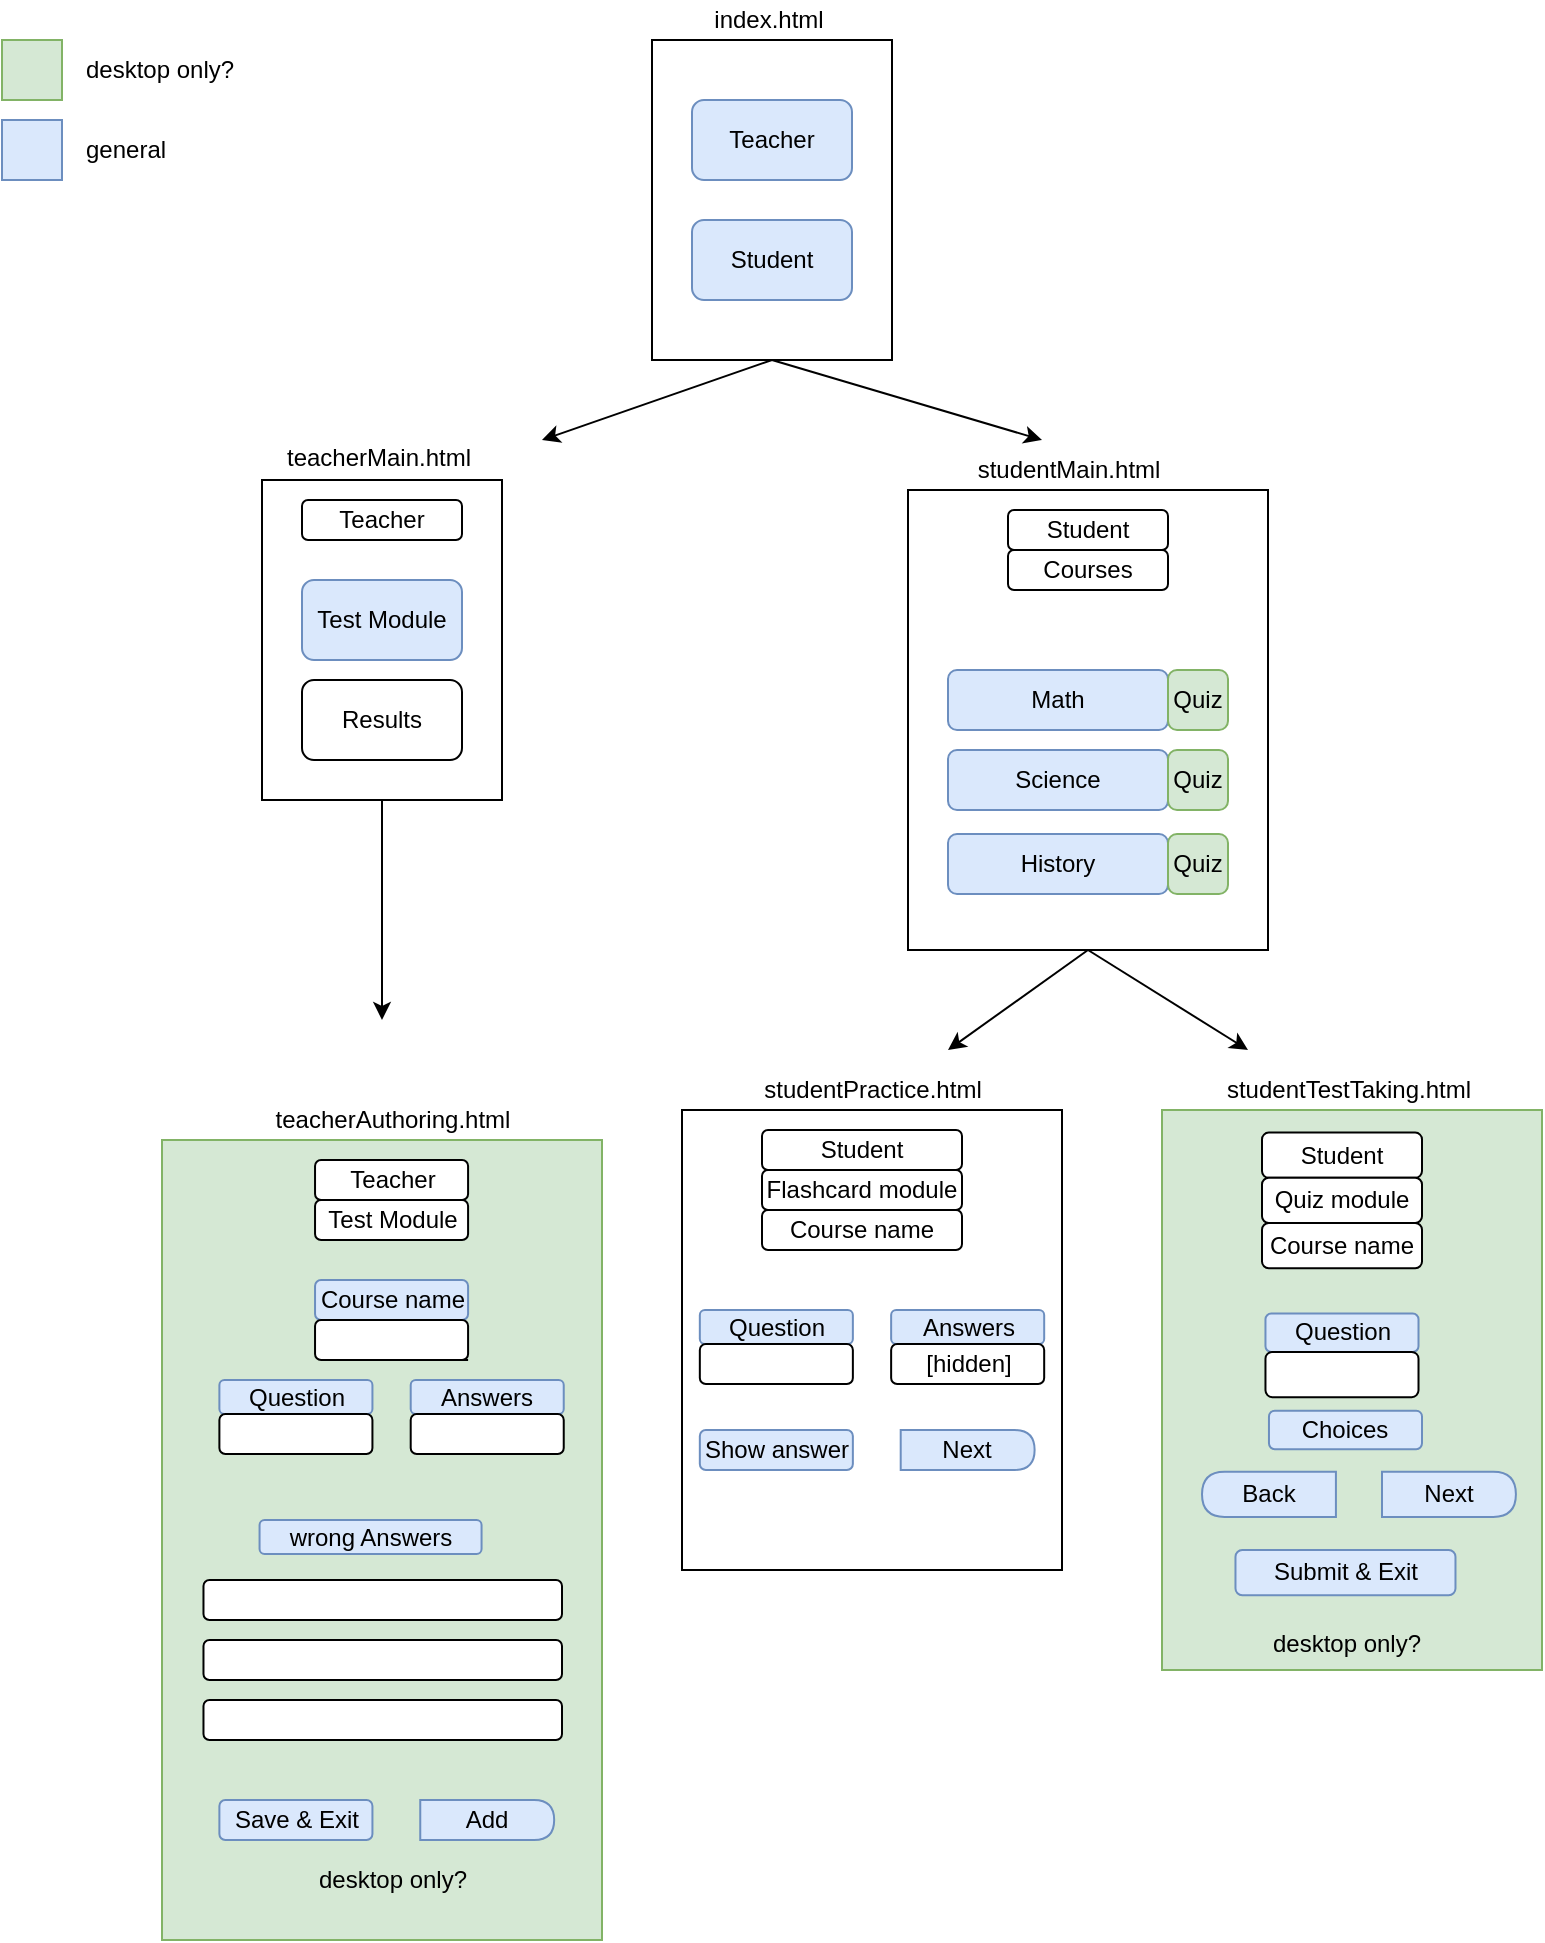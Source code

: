 <mxfile version="14.4.3" type="github" pages="6">
  <diagram id="9fD9goAlEW5F1DG-xID0" name="index">
    <mxGraphModel dx="1266" dy="800" grid="1" gridSize="10" guides="1" tooltips="1" connect="1" arrows="1" fold="1" page="1" pageScale="1" pageWidth="850" pageHeight="1100" math="0" shadow="0">
      <root>
        <mxCell id="0" />
        <mxCell id="1" parent="0" />
        <mxCell id="6zLcicrYt3kFBsztM3Yq-1" value="" style="rounded=0;whiteSpace=wrap;html=1;" parent="1" vertex="1">
          <mxGeometry x="365" y="40" width="120" height="160" as="geometry" />
        </mxCell>
        <mxCell id="6zLcicrYt3kFBsztM3Yq-2" value="" style="endArrow=classic;html=1;exitX=0.5;exitY=1;exitDx=0;exitDy=0;" parent="1" source="6zLcicrYt3kFBsztM3Yq-1" edge="1">
          <mxGeometry width="50" height="50" relative="1" as="geometry">
            <mxPoint x="317" y="310" as="sourcePoint" />
            <mxPoint x="560" y="240" as="targetPoint" />
          </mxGeometry>
        </mxCell>
        <mxCell id="6zLcicrYt3kFBsztM3Yq-3" value="" style="endArrow=classic;html=1;exitX=0.5;exitY=1;exitDx=0;exitDy=0;" parent="1" source="6zLcicrYt3kFBsztM3Yq-1" edge="1">
          <mxGeometry width="50" height="50" relative="1" as="geometry">
            <mxPoint x="407" y="160" as="sourcePoint" />
            <mxPoint x="310" y="240" as="targetPoint" />
          </mxGeometry>
        </mxCell>
        <mxCell id="6zLcicrYt3kFBsztM3Yq-4" value="Teacher" style="rounded=1;whiteSpace=wrap;html=1;fillColor=#dae8fc;strokeColor=#6c8ebf;" parent="1" vertex="1">
          <mxGeometry x="385" y="70" width="80" height="40" as="geometry" />
        </mxCell>
        <mxCell id="6zLcicrYt3kFBsztM3Yq-5" value="Student" style="rounded=1;whiteSpace=wrap;html=1;fillColor=#dae8fc;strokeColor=#6c8ebf;" parent="1" vertex="1">
          <mxGeometry x="385" y="130" width="80" height="40" as="geometry" />
        </mxCell>
        <mxCell id="6zLcicrYt3kFBsztM3Yq-6" value="" style="endArrow=classic;html=1;exitX=0.5;exitY=1;exitDx=0;exitDy=0;" parent="1" source="6zLcicrYt3kFBsztM3Yq-76" edge="1">
          <mxGeometry width="50" height="50" relative="1" as="geometry">
            <mxPoint x="260" y="465" as="sourcePoint" />
            <mxPoint x="230" y="530" as="targetPoint" />
          </mxGeometry>
        </mxCell>
        <mxCell id="6zLcicrYt3kFBsztM3Yq-38" value="" style="rounded=0;whiteSpace=wrap;html=1;" parent="1" vertex="1">
          <mxGeometry x="493" y="265" width="180" height="230" as="geometry" />
        </mxCell>
        <mxCell id="6zLcicrYt3kFBsztM3Yq-39" value="Math" style="rounded=1;whiteSpace=wrap;html=1;fillColor=#dae8fc;strokeColor=#6c8ebf;" parent="1" vertex="1">
          <mxGeometry x="513" y="355" width="110" height="30" as="geometry" />
        </mxCell>
        <mxCell id="6zLcicrYt3kFBsztM3Yq-40" value="Science" style="rounded=1;whiteSpace=wrap;html=1;fillColor=#dae8fc;strokeColor=#6c8ebf;" parent="1" vertex="1">
          <mxGeometry x="513" y="395" width="110" height="30" as="geometry" />
        </mxCell>
        <mxCell id="6zLcicrYt3kFBsztM3Yq-41" value="History" style="rounded=1;whiteSpace=wrap;html=1;fillColor=#dae8fc;strokeColor=#6c8ebf;" parent="1" vertex="1">
          <mxGeometry x="513" y="437" width="110" height="30" as="geometry" />
        </mxCell>
        <mxCell id="6zLcicrYt3kFBsztM3Yq-42" value="Student" style="rounded=1;whiteSpace=wrap;html=1;" parent="1" vertex="1">
          <mxGeometry x="543" y="275" width="80" height="20" as="geometry" />
        </mxCell>
        <mxCell id="6zLcicrYt3kFBsztM3Yq-43" value="Courses" style="rounded=1;whiteSpace=wrap;html=1;" parent="1" vertex="1">
          <mxGeometry x="543" y="295" width="80" height="20" as="geometry" />
        </mxCell>
        <mxCell id="6zLcicrYt3kFBsztM3Yq-45" value="Quiz" style="rounded=1;whiteSpace=wrap;html=1;fillColor=#d5e8d4;strokeColor=#82b366;" parent="1" vertex="1">
          <mxGeometry x="623" y="355" width="30" height="30" as="geometry" />
        </mxCell>
        <mxCell id="6zLcicrYt3kFBsztM3Yq-47" value="Quiz" style="rounded=1;whiteSpace=wrap;html=1;fillColor=#d5e8d4;strokeColor=#82b366;" parent="1" vertex="1">
          <mxGeometry x="623" y="395" width="30" height="30" as="geometry" />
        </mxCell>
        <mxCell id="6zLcicrYt3kFBsztM3Yq-49" value="Quiz" style="rounded=1;whiteSpace=wrap;html=1;fillColor=#d5e8d4;strokeColor=#82b366;" parent="1" vertex="1">
          <mxGeometry x="623" y="437" width="30" height="30" as="geometry" />
        </mxCell>
        <mxCell id="6zLcicrYt3kFBsztM3Yq-50" value="" style="group" parent="1" vertex="1" connectable="0">
          <mxGeometry x="380" y="575" width="190" height="230" as="geometry" />
        </mxCell>
        <mxCell id="6zLcicrYt3kFBsztM3Yq-51" value="" style="rounded=0;whiteSpace=wrap;html=1;" parent="6zLcicrYt3kFBsztM3Yq-50" vertex="1">
          <mxGeometry width="190" height="230" as="geometry" />
        </mxCell>
        <mxCell id="6zLcicrYt3kFBsztM3Yq-52" value="Student" style="rounded=1;whiteSpace=wrap;html=1;" parent="6zLcicrYt3kFBsztM3Yq-50" vertex="1">
          <mxGeometry x="40" y="10" width="100" height="20" as="geometry" />
        </mxCell>
        <mxCell id="6zLcicrYt3kFBsztM3Yq-53" value="Flashcard module" style="rounded=1;whiteSpace=wrap;html=1;" parent="6zLcicrYt3kFBsztM3Yq-50" vertex="1">
          <mxGeometry x="40" y="30" width="100" height="20" as="geometry" />
        </mxCell>
        <mxCell id="6zLcicrYt3kFBsztM3Yq-54" value="Question" style="rounded=1;whiteSpace=wrap;html=1;fillColor=#dae8fc;strokeColor=#6c8ebf;" parent="6zLcicrYt3kFBsztM3Yq-50" vertex="1">
          <mxGeometry x="8.916" y="100" width="76.522" height="17" as="geometry" />
        </mxCell>
        <mxCell id="6zLcicrYt3kFBsztM3Yq-55" value="" style="rounded=1;whiteSpace=wrap;html=1;" parent="6zLcicrYt3kFBsztM3Yq-50" vertex="1">
          <mxGeometry x="8.916" y="117" width="76.522" height="20" as="geometry" />
        </mxCell>
        <mxCell id="6zLcicrYt3kFBsztM3Yq-56" value="Answers" style="rounded=1;whiteSpace=wrap;html=1;fillColor=#dae8fc;strokeColor=#6c8ebf;" parent="6zLcicrYt3kFBsztM3Yq-50" vertex="1">
          <mxGeometry x="104.568" y="100" width="76.522" height="17" as="geometry" />
        </mxCell>
        <mxCell id="6zLcicrYt3kFBsztM3Yq-57" value="[hidden]" style="rounded=1;whiteSpace=wrap;html=1;" parent="6zLcicrYt3kFBsztM3Yq-50" vertex="1">
          <mxGeometry x="104.568" y="117" width="76.522" height="20" as="geometry" />
        </mxCell>
        <mxCell id="6zLcicrYt3kFBsztM3Yq-58" value="Next" style="shape=delay;whiteSpace=wrap;html=1;fontSize=12;fillColor=#dae8fc;strokeColor=#6c8ebf;" parent="6zLcicrYt3kFBsztM3Yq-50" vertex="1">
          <mxGeometry x="109.35" y="160" width="66.957" height="20" as="geometry" />
        </mxCell>
        <mxCell id="6zLcicrYt3kFBsztM3Yq-59" value="Show answer" style="rounded=1;whiteSpace=wrap;html=1;fillColor=#dae8fc;strokeColor=#6c8ebf;" parent="6zLcicrYt3kFBsztM3Yq-50" vertex="1">
          <mxGeometry x="8.916" y="160" width="76.522" height="20" as="geometry" />
        </mxCell>
        <mxCell id="6zLcicrYt3kFBsztM3Yq-60" value="Course name" style="rounded=1;whiteSpace=wrap;html=1;" parent="6zLcicrYt3kFBsztM3Yq-50" vertex="1">
          <mxGeometry x="40" y="50" width="100" height="20" as="geometry" />
        </mxCell>
        <mxCell id="6zLcicrYt3kFBsztM3Yq-61" value="" style="group;fillColor=#d5e8d4;strokeColor=#82b366;" parent="1" vertex="1" connectable="0">
          <mxGeometry x="620" y="575" width="190" height="280" as="geometry" />
        </mxCell>
        <mxCell id="6zLcicrYt3kFBsztM3Yq-62" value="" style="rounded=0;whiteSpace=wrap;html=1;fillColor=#d5e8d4;strokeColor=#82b366;" parent="6zLcicrYt3kFBsztM3Yq-61" vertex="1">
          <mxGeometry width="190" height="280" as="geometry" />
        </mxCell>
        <mxCell id="6zLcicrYt3kFBsztM3Yq-63" value="Student" style="rounded=1;whiteSpace=wrap;html=1;" parent="6zLcicrYt3kFBsztM3Yq-61" vertex="1">
          <mxGeometry x="50" y="11.304" width="80" height="22.609" as="geometry" />
        </mxCell>
        <mxCell id="6zLcicrYt3kFBsztM3Yq-64" value="Quiz module" style="rounded=1;whiteSpace=wrap;html=1;" parent="6zLcicrYt3kFBsztM3Yq-61" vertex="1">
          <mxGeometry x="50" y="33.913" width="80" height="22.609" as="geometry" />
        </mxCell>
        <mxCell id="6zLcicrYt3kFBsztM3Yq-65" value="Question" style="rounded=1;whiteSpace=wrap;html=1;fillColor=#dae8fc;strokeColor=#6c8ebf;" parent="6zLcicrYt3kFBsztM3Yq-61" vertex="1">
          <mxGeometry x="51.736" y="101.739" width="76.522" height="19.217" as="geometry" />
        </mxCell>
        <mxCell id="6zLcicrYt3kFBsztM3Yq-66" value="" style="rounded=1;whiteSpace=wrap;html=1;" parent="6zLcicrYt3kFBsztM3Yq-61" vertex="1">
          <mxGeometry x="51.736" y="120.957" width="76.522" height="22.609" as="geometry" />
        </mxCell>
        <mxCell id="6zLcicrYt3kFBsztM3Yq-67" value="Next" style="shape=delay;whiteSpace=wrap;html=1;fontSize=12;fillColor=#dae8fc;strokeColor=#6c8ebf;" parent="6zLcicrYt3kFBsztM3Yq-61" vertex="1">
          <mxGeometry x="110.0" y="180.87" width="66.957" height="22.609" as="geometry" />
        </mxCell>
        <mxCell id="6zLcicrYt3kFBsztM3Yq-68" value="Submit &amp;amp; Exit" style="rounded=1;whiteSpace=wrap;html=1;fillColor=#dae8fc;strokeColor=#6c8ebf;" parent="6zLcicrYt3kFBsztM3Yq-61" vertex="1">
          <mxGeometry x="36.74" y="219.997" width="110" height="22.609" as="geometry" />
        </mxCell>
        <mxCell id="6zLcicrYt3kFBsztM3Yq-69" value="Course name" style="rounded=1;whiteSpace=wrap;html=1;" parent="6zLcicrYt3kFBsztM3Yq-61" vertex="1">
          <mxGeometry x="50" y="56.522" width="80" height="22.609" as="geometry" />
        </mxCell>
        <mxCell id="6zLcicrYt3kFBsztM3Yq-70" value="Choices" style="rounded=1;whiteSpace=wrap;html=1;fillColor=#dae8fc;strokeColor=#6c8ebf;" parent="6zLcicrYt3kFBsztM3Yq-61" vertex="1">
          <mxGeometry x="53.478" y="150.348" width="76.522" height="19.217" as="geometry" />
        </mxCell>
        <mxCell id="6zLcicrYt3kFBsztM3Yq-71" value="Back" style="shape=delay;whiteSpace=wrap;html=1;fontSize=12;fillColor=#dae8fc;strokeColor=#6c8ebf;flipH=1;" parent="6zLcicrYt3kFBsztM3Yq-61" vertex="1">
          <mxGeometry x="20.0" y="180.87" width="66.957" height="22.609" as="geometry" />
        </mxCell>
        <mxCell id="6zLcicrYt3kFBsztM3Yq-80" value="desktop only?" style="text;html=1;align=center;verticalAlign=middle;resizable=0;points=[];autosize=1;" parent="6zLcicrYt3kFBsztM3Yq-61" vertex="1">
          <mxGeometry x="46.74" y="256.61" width="90" height="20" as="geometry" />
        </mxCell>
        <mxCell id="6zLcicrYt3kFBsztM3Yq-72" value="" style="endArrow=classic;html=1;exitX=0.5;exitY=1;exitDx=0;exitDy=0;" parent="1" source="6zLcicrYt3kFBsztM3Yq-38" edge="1">
          <mxGeometry width="50" height="50" relative="1" as="geometry">
            <mxPoint x="760" y="555" as="sourcePoint" />
            <mxPoint x="663" y="545" as="targetPoint" />
          </mxGeometry>
        </mxCell>
        <mxCell id="6zLcicrYt3kFBsztM3Yq-73" value="" style="endArrow=classic;html=1;exitX=0.5;exitY=1;exitDx=0;exitDy=0;" parent="1" source="6zLcicrYt3kFBsztM3Yq-38" edge="1">
          <mxGeometry width="50" height="50" relative="1" as="geometry">
            <mxPoint x="590" y="555" as="sourcePoint" />
            <mxPoint x="513" y="545" as="targetPoint" />
          </mxGeometry>
        </mxCell>
        <mxCell id="6zLcicrYt3kFBsztM3Yq-75" value="" style="group" parent="1" connectable="0" vertex="1">
          <mxGeometry x="170" y="260" width="120" height="160" as="geometry" />
        </mxCell>
        <mxCell id="6zLcicrYt3kFBsztM3Yq-76" value="" style="rounded=0;whiteSpace=wrap;html=1;" parent="6zLcicrYt3kFBsztM3Yq-75" vertex="1">
          <mxGeometry width="120" height="160" as="geometry" />
        </mxCell>
        <mxCell id="6zLcicrYt3kFBsztM3Yq-77" value="Teacher" style="rounded=1;whiteSpace=wrap;html=1;" parent="6zLcicrYt3kFBsztM3Yq-75" vertex="1">
          <mxGeometry x="20" y="10" width="80" height="20" as="geometry" />
        </mxCell>
        <mxCell id="6zLcicrYt3kFBsztM3Yq-78" value="Test Module" style="rounded=1;whiteSpace=wrap;html=1;fillColor=#dae8fc;strokeColor=#6c8ebf;" parent="6zLcicrYt3kFBsztM3Yq-75" vertex="1">
          <mxGeometry x="20" y="50" width="80" height="40" as="geometry" />
        </mxCell>
        <mxCell id="6zLcicrYt3kFBsztM3Yq-79" value="Results" style="rounded=1;whiteSpace=wrap;html=1;" parent="6zLcicrYt3kFBsztM3Yq-75" vertex="1">
          <mxGeometry x="20" y="100" width="80" height="40" as="geometry" />
        </mxCell>
        <mxCell id="GenMaW30tC9q8amXC3VV-3" value="studentMain.html" style="text;html=1;resizable=0;autosize=1;align=center;verticalAlign=middle;points=[];fillColor=none;strokeColor=none;rounded=0;" parent="1" vertex="1">
          <mxGeometry x="518" y="245" width="110" height="20" as="geometry" />
        </mxCell>
        <mxCell id="GenMaW30tC9q8amXC3VV-5" value="" style="rounded=0;whiteSpace=wrap;html=1;fillColor=#d5e8d4;strokeColor=#82b366;" parent="1" vertex="1">
          <mxGeometry x="40" y="40" width="30" height="30" as="geometry" />
        </mxCell>
        <mxCell id="cYy0Dv5qFqre1TIyRevT-1" value="" style="rounded=0;whiteSpace=wrap;html=1;fillColor=#dae8fc;strokeColor=#6c8ebf;" parent="1" vertex="1">
          <mxGeometry x="40" y="80" width="30" height="30" as="geometry" />
        </mxCell>
        <mxCell id="cYy0Dv5qFqre1TIyRevT-3" value="desktop only?" style="text;html=1;align=left;verticalAlign=middle;resizable=0;points=[];autosize=1;" parent="1" vertex="1">
          <mxGeometry x="80" y="45" width="90" height="20" as="geometry" />
        </mxCell>
        <mxCell id="cYy0Dv5qFqre1TIyRevT-5" value="general" style="text;html=1;align=left;verticalAlign=middle;resizable=0;points=[];autosize=1;" parent="1" vertex="1">
          <mxGeometry x="80" y="85" width="60" height="20" as="geometry" />
        </mxCell>
        <mxCell id="cYy0Dv5qFqre1TIyRevT-7" value="teacherMain.html" style="text;html=1;align=center;verticalAlign=middle;resizable=0;points=[];autosize=1;" parent="1" vertex="1">
          <mxGeometry x="173" y="239" width="110" height="20" as="geometry" />
        </mxCell>
        <mxCell id="cYy0Dv5qFqre1TIyRevT-8" value="index.html" style="text;html=1;align=center;verticalAlign=middle;resizable=0;points=[];autosize=1;" parent="1" vertex="1">
          <mxGeometry x="388" y="20" width="70" height="20" as="geometry" />
        </mxCell>
        <mxCell id="cYy0Dv5qFqre1TIyRevT-9" value="studentTestTaking.html" style="text;html=1;align=center;verticalAlign=middle;resizable=0;points=[];autosize=1;" parent="1" vertex="1">
          <mxGeometry x="643" y="555" width="140" height="20" as="geometry" />
        </mxCell>
        <mxCell id="cYy0Dv5qFqre1TIyRevT-10" value="studentPractice.html" style="text;html=1;align=center;verticalAlign=middle;resizable=0;points=[];autosize=1;" parent="1" vertex="1">
          <mxGeometry x="415" y="555" width="120" height="20" as="geometry" />
        </mxCell>
        <mxCell id="yr4iIy8ZTCiTsGYseKzF-1" value="" style="group" parent="1" vertex="1" connectable="0">
          <mxGeometry x="120" y="570" width="220" height="420" as="geometry" />
        </mxCell>
        <mxCell id="GenMaW30tC9q8amXC3VV-1" value="teacherAuthoring.html" style="text;html=1;resizable=0;autosize=1;align=center;verticalAlign=middle;points=[];fillColor=none;strokeColor=none;rounded=0;" parent="yr4iIy8ZTCiTsGYseKzF-1" vertex="1">
          <mxGeometry x="50" width="130" height="20" as="geometry" />
        </mxCell>
        <mxCell id="6zLcicrYt3kFBsztM3Yq-9" value="" style="rounded=0;whiteSpace=wrap;html=1;fillColor=#d5e8d4;strokeColor=#82b366;" parent="yr4iIy8ZTCiTsGYseKzF-1" vertex="1">
          <mxGeometry y="20" width="220" height="400" as="geometry" />
        </mxCell>
        <mxCell id="6zLcicrYt3kFBsztM3Yq-10" value="Teacher" style="rounded=1;whiteSpace=wrap;html=1;" parent="yr4iIy8ZTCiTsGYseKzF-1" vertex="1">
          <mxGeometry x="76.522" y="30" width="76.522" height="20" as="geometry" />
        </mxCell>
        <mxCell id="6zLcicrYt3kFBsztM3Yq-11" style="edgeStyle=orthogonalEdgeStyle;rounded=0;orthogonalLoop=1;jettySize=auto;html=1;exitX=1;exitY=0;exitDx=0;exitDy=0;fontSize=8;" parent="yr4iIy8ZTCiTsGYseKzF-1" edge="1">
          <mxGeometry y="20" as="geometry">
            <mxPoint x="153.043" y="130" as="sourcePoint" />
            <mxPoint x="148.261" y="110" as="targetPoint" />
          </mxGeometry>
        </mxCell>
        <mxCell id="6zLcicrYt3kFBsztM3Yq-12" value="Question" style="rounded=1;whiteSpace=wrap;html=1;fillColor=#dae8fc;strokeColor=#6c8ebf;" parent="yr4iIy8ZTCiTsGYseKzF-1" vertex="1">
          <mxGeometry x="28.696" y="140" width="76.522" height="17" as="geometry" />
        </mxCell>
        <mxCell id="6zLcicrYt3kFBsztM3Yq-13" value="Test Module" style="rounded=1;whiteSpace=wrap;html=1;" parent="yr4iIy8ZTCiTsGYseKzF-1" vertex="1">
          <mxGeometry x="76.522" y="50" width="76.522" height="20" as="geometry" />
        </mxCell>
        <mxCell id="6zLcicrYt3kFBsztM3Yq-14" value="Course name" style="rounded=1;whiteSpace=wrap;html=1;fillColor=#dae8fc;strokeColor=#6c8ebf;" parent="yr4iIy8ZTCiTsGYseKzF-1" vertex="1">
          <mxGeometry x="76.522" y="90" width="76.522" height="20" as="geometry" />
        </mxCell>
        <mxCell id="6zLcicrYt3kFBsztM3Yq-15" value="" style="rounded=1;whiteSpace=wrap;html=1;" parent="yr4iIy8ZTCiTsGYseKzF-1" vertex="1">
          <mxGeometry x="76.522" y="110" width="76.522" height="20" as="geometry" />
        </mxCell>
        <mxCell id="6zLcicrYt3kFBsztM3Yq-16" value="" style="rounded=1;whiteSpace=wrap;html=1;" parent="yr4iIy8ZTCiTsGYseKzF-1" vertex="1">
          <mxGeometry x="28.696" y="157" width="76.522" height="20" as="geometry" />
        </mxCell>
        <mxCell id="6zLcicrYt3kFBsztM3Yq-17" value="Answers" style="rounded=1;whiteSpace=wrap;html=1;fillColor=#dae8fc;strokeColor=#6c8ebf;" parent="yr4iIy8ZTCiTsGYseKzF-1" vertex="1">
          <mxGeometry x="124.348" y="140" width="76.522" height="17" as="geometry" />
        </mxCell>
        <mxCell id="6zLcicrYt3kFBsztM3Yq-18" value="" style="rounded=1;whiteSpace=wrap;html=1;" parent="yr4iIy8ZTCiTsGYseKzF-1" vertex="1">
          <mxGeometry x="124.348" y="157" width="76.522" height="20" as="geometry" />
        </mxCell>
        <mxCell id="6zLcicrYt3kFBsztM3Yq-19" value="Add" style="shape=delay;whiteSpace=wrap;html=1;fontSize=12;fillColor=#dae8fc;strokeColor=#6c8ebf;" parent="yr4iIy8ZTCiTsGYseKzF-1" vertex="1">
          <mxGeometry x="129.13" y="350" width="66.957" height="20" as="geometry" />
        </mxCell>
        <mxCell id="6zLcicrYt3kFBsztM3Yq-20" value="Save &amp;amp; Exit" style="rounded=1;whiteSpace=wrap;html=1;fillColor=#dae8fc;strokeColor=#6c8ebf;" parent="yr4iIy8ZTCiTsGYseKzF-1" vertex="1">
          <mxGeometry x="28.696" y="350" width="76.522" height="20" as="geometry" />
        </mxCell>
        <mxCell id="6zLcicrYt3kFBsztM3Yq-74" value="desktop only?" style="text;html=1;align=center;verticalAlign=middle;resizable=0;points=[];autosize=1;" parent="yr4iIy8ZTCiTsGYseKzF-1" vertex="1">
          <mxGeometry x="70" y="380" width="90" height="20" as="geometry" />
        </mxCell>
        <mxCell id="1pgZA6BiGX_e1k4vTzeB-1" value="wrong Answers" style="rounded=1;whiteSpace=wrap;html=1;fillColor=#dae8fc;strokeColor=#6c8ebf;" parent="yr4iIy8ZTCiTsGYseKzF-1" vertex="1">
          <mxGeometry x="48.78" y="210" width="111" height="17" as="geometry" />
        </mxCell>
        <mxCell id="1pgZA6BiGX_e1k4vTzeB-2" value="" style="rounded=1;whiteSpace=wrap;html=1;" parent="yr4iIy8ZTCiTsGYseKzF-1" vertex="1">
          <mxGeometry x="20.74" y="240" width="179.26" height="20" as="geometry" />
        </mxCell>
        <mxCell id="1pgZA6BiGX_e1k4vTzeB-3" value="" style="rounded=1;whiteSpace=wrap;html=1;" parent="yr4iIy8ZTCiTsGYseKzF-1" vertex="1">
          <mxGeometry x="20.74" y="270" width="179.26" height="20" as="geometry" />
        </mxCell>
        <mxCell id="1pgZA6BiGX_e1k4vTzeB-4" value="" style="rounded=1;whiteSpace=wrap;html=1;" parent="yr4iIy8ZTCiTsGYseKzF-1" vertex="1">
          <mxGeometry x="20.74" y="300" width="179.26" height="20" as="geometry" />
        </mxCell>
      </root>
    </mxGraphModel>
  </diagram>
  <diagram id="OkEaf5D_sD80ussIgZpL" name="teacherMain">
    <mxGraphModel dx="1506" dy="800" grid="1" gridSize="10" guides="1" tooltips="1" connect="1" arrows="1" fold="1" page="1" pageScale="1" pageWidth="850" pageHeight="1100" math="0" shadow="0">
      <root>
        <mxCell id="TJXw27Kw0u7hMG-P8DUF-0" />
        <mxCell id="TJXw27Kw0u7hMG-P8DUF-1" parent="TJXw27Kw0u7hMG-P8DUF-0" />
        <mxCell id="TJXw27Kw0u7hMG-P8DUF-12" value="" style="rounded=0;whiteSpace=wrap;html=1;rotation=0;" parent="TJXw27Kw0u7hMG-P8DUF-1" vertex="1">
          <mxGeometry x="80" y="110" width="120" height="100" as="geometry" />
        </mxCell>
        <mxCell id="i5ZDK87CVwlOPEZfsET9-17" value="" style="rounded=0;whiteSpace=wrap;html=1;rotation=0;" parent="TJXw27Kw0u7hMG-P8DUF-1" vertex="1">
          <mxGeometry x="200" y="110" width="120" height="100" as="geometry" />
        </mxCell>
        <mxCell id="i5ZDK87CVwlOPEZfsET9-18" value="" style="rounded=0;whiteSpace=wrap;html=1;rotation=0;" parent="TJXw27Kw0u7hMG-P8DUF-1" vertex="1">
          <mxGeometry x="320" y="110" width="120" height="100" as="geometry" />
        </mxCell>
        <mxCell id="i5ZDK87CVwlOPEZfsET9-23" value="" style="rounded=0;whiteSpace=wrap;html=1;rotation=0;" parent="TJXw27Kw0u7hMG-P8DUF-1" vertex="1">
          <mxGeometry x="80" y="210" width="120" height="100" as="geometry" />
        </mxCell>
        <mxCell id="i5ZDK87CVwlOPEZfsET9-25" value="" style="rounded=0;whiteSpace=wrap;html=1;rotation=0;" parent="TJXw27Kw0u7hMG-P8DUF-1" vertex="1">
          <mxGeometry x="200" y="210" width="120" height="100" as="geometry" />
        </mxCell>
        <mxCell id="i5ZDK87CVwlOPEZfsET9-26" value="" style="rounded=0;whiteSpace=wrap;html=1;rotation=0;" parent="TJXw27Kw0u7hMG-P8DUF-1" vertex="1">
          <mxGeometry x="320" y="210" width="120" height="100" as="geometry" />
        </mxCell>
        <mxCell id="i5ZDK87CVwlOPEZfsET9-29" value="" style="rounded=0;whiteSpace=wrap;html=1;rotation=0;" parent="TJXw27Kw0u7hMG-P8DUF-1" vertex="1">
          <mxGeometry x="80" y="310" width="120" height="100" as="geometry" />
        </mxCell>
        <mxCell id="i5ZDK87CVwlOPEZfsET9-30" value="" style="rounded=0;whiteSpace=wrap;html=1;rotation=0;" parent="TJXw27Kw0u7hMG-P8DUF-1" vertex="1">
          <mxGeometry x="200" y="310" width="120" height="100" as="geometry" />
        </mxCell>
        <mxCell id="i5ZDK87CVwlOPEZfsET9-31" value="" style="rounded=0;whiteSpace=wrap;html=1;rotation=0;" parent="TJXw27Kw0u7hMG-P8DUF-1" vertex="1">
          <mxGeometry x="320" y="310" width="120" height="100" as="geometry" />
        </mxCell>
        <mxCell id="i5ZDK87CVwlOPEZfsET9-32" value="" style="rounded=0;whiteSpace=wrap;html=1;rotation=0;" parent="TJXw27Kw0u7hMG-P8DUF-1" vertex="1">
          <mxGeometry x="80" y="410" width="120" height="100" as="geometry" />
        </mxCell>
        <mxCell id="i5ZDK87CVwlOPEZfsET9-33" value="" style="rounded=0;whiteSpace=wrap;html=1;rotation=0;" parent="TJXw27Kw0u7hMG-P8DUF-1" vertex="1">
          <mxGeometry x="200" y="410" width="120" height="100" as="geometry" />
        </mxCell>
        <mxCell id="i5ZDK87CVwlOPEZfsET9-34" value="" style="rounded=0;whiteSpace=wrap;html=1;rotation=0;" parent="TJXw27Kw0u7hMG-P8DUF-1" vertex="1">
          <mxGeometry x="320" y="410" width="120" height="100" as="geometry" />
        </mxCell>
        <mxCell id="i5ZDK87CVwlOPEZfsET9-35" value="" style="rounded=0;whiteSpace=wrap;html=1;rotation=0;" parent="TJXw27Kw0u7hMG-P8DUF-1" vertex="1">
          <mxGeometry x="80" y="510" width="120" height="100" as="geometry" />
        </mxCell>
        <mxCell id="i5ZDK87CVwlOPEZfsET9-36" value="" style="rounded=0;whiteSpace=wrap;html=1;rotation=0;" parent="TJXw27Kw0u7hMG-P8DUF-1" vertex="1">
          <mxGeometry x="200" y="510" width="120" height="100" as="geometry" />
        </mxCell>
        <mxCell id="i5ZDK87CVwlOPEZfsET9-37" value="" style="rounded=0;whiteSpace=wrap;html=1;rotation=0;" parent="TJXw27Kw0u7hMG-P8DUF-1" vertex="1">
          <mxGeometry x="320" y="510" width="120" height="100" as="geometry" />
        </mxCell>
        <mxCell id="TJXw27Kw0u7hMG-P8DUF-3" value="" style="rounded=0;whiteSpace=wrap;html=1;fillColor=#FF9999;" parent="TJXw27Kw0u7hMG-P8DUF-1" vertex="1">
          <mxGeometry x="80" y="80" width="90" height="30" as="geometry" />
        </mxCell>
        <mxCell id="TJXw27Kw0u7hMG-P8DUF-4" value="" style="rounded=0;whiteSpace=wrap;html=1;fillColor=#B3B3B3;" parent="TJXw27Kw0u7hMG-P8DUF-1" vertex="1">
          <mxGeometry x="170" y="80" width="90" height="30" as="geometry" />
        </mxCell>
        <mxCell id="TJXw27Kw0u7hMG-P8DUF-7" value="Math 301" style="text;html=1;align=center;verticalAlign=middle;resizable=0;points=[];autosize=1;" parent="TJXw27Kw0u7hMG-P8DUF-1" vertex="1">
          <mxGeometry x="90" y="84" width="70" height="20" as="geometry" />
        </mxCell>
        <mxCell id="TJXw27Kw0u7hMG-P8DUF-8" value="Math401" style="text;html=1;align=center;verticalAlign=middle;resizable=0;points=[];autosize=1;" parent="TJXw27Kw0u7hMG-P8DUF-1" vertex="1">
          <mxGeometry x="184" y="84" width="60" height="20" as="geometry" />
        </mxCell>
        <mxCell id="TJXw27Kw0u7hMG-P8DUF-18" value="Andrew Cole" style="text;html=1;align=center;verticalAlign=middle;resizable=0;points=[];autosize=1;rotation=0;" parent="TJXw27Kw0u7hMG-P8DUF-1" vertex="1">
          <mxGeometry x="220" y="117" width="80" height="20" as="geometry" />
        </mxCell>
        <mxCell id="i5ZDK87CVwlOPEZfsET9-20" value="" style="rounded=0;whiteSpace=wrap;html=1;fillColor=#B3B3B3;" parent="TJXw27Kw0u7hMG-P8DUF-1" vertex="1">
          <mxGeometry x="260" y="80" width="90" height="30" as="geometry" />
        </mxCell>
        <mxCell id="i5ZDK87CVwlOPEZfsET9-22" value="" style="rounded=0;whiteSpace=wrap;html=1;fillColor=#B3B3B3;" parent="TJXw27Kw0u7hMG-P8DUF-1" vertex="1">
          <mxGeometry x="350" y="80" width="90" height="30" as="geometry" />
        </mxCell>
        <mxCell id="TJXw27Kw0u7hMG-P8DUF-19" value="Rebecca &amp;nbsp;Davidyan" style="text;html=1;align=center;verticalAlign=middle;resizable=0;points=[];autosize=1;" parent="TJXw27Kw0u7hMG-P8DUF-1" vertex="1">
          <mxGeometry x="320" y="117" width="120" height="20" as="geometry" />
        </mxCell>
        <mxCell id="TJXw27Kw0u7hMG-P8DUF-9" value="Math501" style="text;html=1;align=center;verticalAlign=middle;resizable=0;points=[];autosize=1;" parent="TJXw27Kw0u7hMG-P8DUF-1" vertex="1">
          <mxGeometry x="275" y="85" width="60" height="20" as="geometry" />
        </mxCell>
        <mxCell id="TJXw27Kw0u7hMG-P8DUF-10" value="Math511" style="text;html=1;align=center;verticalAlign=middle;resizable=0;points=[];autosize=1;" parent="TJXw27Kw0u7hMG-P8DUF-1" vertex="1">
          <mxGeometry x="365" y="85" width="60" height="20" as="geometry" />
        </mxCell>
        <mxCell id="TJXw27Kw0u7hMG-P8DUF-21" value="Hadid Karim" style="text;html=1;align=center;verticalAlign=middle;resizable=0;points=[];autosize=1;" parent="TJXw27Kw0u7hMG-P8DUF-1" vertex="1">
          <mxGeometry x="100" y="320" width="80" height="20" as="geometry" />
        </mxCell>
        <mxCell id="TJXw27Kw0u7hMG-P8DUF-137" value="John Marlow" style="text;html=1;align=center;verticalAlign=middle;resizable=0;points=[];autosize=1;" parent="TJXw27Kw0u7hMG-P8DUF-1" vertex="1">
          <mxGeometry x="220" y="320" width="80" height="20" as="geometry" />
        </mxCell>
        <mxCell id="TJXw27Kw0u7hMG-P8DUF-138" value="Erin Paquette" style="text;html=1;align=center;verticalAlign=middle;resizable=0;points=[];autosize=1;" parent="TJXw27Kw0u7hMG-P8DUF-1" vertex="1">
          <mxGeometry x="100" y="420" width="90" height="20" as="geometry" />
        </mxCell>
        <mxCell id="TJXw27Kw0u7hMG-P8DUF-20" value="Quirine &amp;nbsp;Haas" style="text;html=1;align=center;verticalAlign=middle;resizable=0;points=[];autosize=1;" parent="TJXw27Kw0u7hMG-P8DUF-1" vertex="1">
          <mxGeometry x="215" y="220" width="90" height="20" as="geometry" />
        </mxCell>
        <mxCell id="i5ZDK87CVwlOPEZfsET9-38" value="Karina Brown" style="text;html=1;align=center;verticalAlign=middle;resizable=0;points=[];autosize=1;rotation=0;" parent="TJXw27Kw0u7hMG-P8DUF-1" vertex="1">
          <mxGeometry x="99" y="117" width="90" height="20" as="geometry" />
        </mxCell>
        <mxCell id="i5ZDK87CVwlOPEZfsET9-39" value="Yousef Emadi" style="text;html=1;align=center;verticalAlign=middle;resizable=0;points=[];autosize=1;" parent="TJXw27Kw0u7hMG-P8DUF-1" vertex="1">
          <mxGeometry x="95" y="220" width="90" height="20" as="geometry" />
        </mxCell>
        <mxCell id="i5ZDK87CVwlOPEZfsET9-40" value="Anthony Zampino" style="text;html=1;align=center;verticalAlign=middle;resizable=0;points=[];autosize=1;" parent="TJXw27Kw0u7hMG-P8DUF-1" vertex="1">
          <mxGeometry x="325" y="520" width="110" height="20" as="geometry" />
        </mxCell>
        <mxCell id="i5ZDK87CVwlOPEZfsET9-41" value="Jerome Olivier" style="text;html=1;align=center;verticalAlign=middle;resizable=0;points=[];autosize=1;" parent="TJXw27Kw0u7hMG-P8DUF-1" vertex="1">
          <mxGeometry x="335" y="320" width="90" height="20" as="geometry" />
        </mxCell>
        <mxCell id="i5ZDK87CVwlOPEZfsET9-42" value="Tanya Wineheart" style="text;html=1;align=center;verticalAlign=middle;resizable=0;points=[];autosize=1;" parent="TJXw27Kw0u7hMG-P8DUF-1" vertex="1">
          <mxGeometry x="205" y="520" width="110" height="20" as="geometry" />
        </mxCell>
        <mxCell id="i5ZDK87CVwlOPEZfsET9-43" value="Ti Vu" style="text;html=1;align=center;verticalAlign=middle;resizable=0;points=[];autosize=1;" parent="TJXw27Kw0u7hMG-P8DUF-1" vertex="1">
          <mxGeometry x="120" y="520" width="40" height="20" as="geometry" />
        </mxCell>
        <mxCell id="i5ZDK87CVwlOPEZfsET9-44" value="Matvei Ivanov" style="text;html=1;align=center;verticalAlign=middle;resizable=0;points=[];autosize=1;" parent="TJXw27Kw0u7hMG-P8DUF-1" vertex="1">
          <mxGeometry x="335" y="220" width="90" height="20" as="geometry" />
        </mxCell>
        <mxCell id="i5ZDK87CVwlOPEZfsET9-45" value="Huda Qadir" style="text;html=1;align=center;verticalAlign=middle;resizable=0;points=[];autosize=1;" parent="TJXw27Kw0u7hMG-P8DUF-1" vertex="1">
          <mxGeometry x="220" y="420" width="80" height="20" as="geometry" />
        </mxCell>
        <mxCell id="i5ZDK87CVwlOPEZfsET9-46" value="Shui Ren" style="text;html=1;align=center;verticalAlign=middle;resizable=0;points=[];autosize=1;" parent="TJXw27Kw0u7hMG-P8DUF-1" vertex="1">
          <mxGeometry x="350" y="420" width="60" height="20" as="geometry" />
        </mxCell>
        <mxCell id="3v5UEuOiij_YpdgyjT8s-0" value="76%" style="text;html=1;align=center;verticalAlign=middle;resizable=0;points=[];autosize=1;fontSize=36;fontColor=#999999;" parent="TJXw27Kw0u7hMG-P8DUF-1" vertex="1">
          <mxGeometry x="95" y="150" width="90" height="50" as="geometry" />
        </mxCell>
        <mxCell id="3v5UEuOiij_YpdgyjT8s-1" value="65%" style="text;html=1;align=center;verticalAlign=middle;resizable=0;points=[];autosize=1;fontSize=36;fontColor=#999999;" parent="TJXw27Kw0u7hMG-P8DUF-1" vertex="1">
          <mxGeometry x="215" y="150" width="90" height="50" as="geometry" />
        </mxCell>
        <mxCell id="3v5UEuOiij_YpdgyjT8s-2" value="90%" style="text;html=1;align=center;verticalAlign=middle;resizable=0;points=[];autosize=1;fontSize=36;fontColor=#999999;" parent="TJXw27Kw0u7hMG-P8DUF-1" vertex="1">
          <mxGeometry x="335" y="150" width="90" height="50" as="geometry" />
        </mxCell>
        <mxCell id="3v5UEuOiij_YpdgyjT8s-3" value="98%" style="text;html=1;align=center;verticalAlign=middle;resizable=0;points=[];autosize=1;fontSize=36;fontColor=#999999;" parent="TJXw27Kw0u7hMG-P8DUF-1" vertex="1">
          <mxGeometry x="95" y="250" width="90" height="50" as="geometry" />
        </mxCell>
        <mxCell id="3v5UEuOiij_YpdgyjT8s-4" value="85%" style="text;html=1;align=center;verticalAlign=middle;resizable=0;points=[];autosize=1;fontSize=36;fontColor=#999999;" parent="TJXw27Kw0u7hMG-P8DUF-1" vertex="1">
          <mxGeometry x="215" y="250" width="90" height="50" as="geometry" />
        </mxCell>
        <mxCell id="3v5UEuOiij_YpdgyjT8s-5" value="91%" style="text;html=1;align=center;verticalAlign=middle;resizable=0;points=[];autosize=1;fontSize=36;fontColor=#999999;" parent="TJXw27Kw0u7hMG-P8DUF-1" vertex="1">
          <mxGeometry x="335" y="250" width="90" height="50" as="geometry" />
        </mxCell>
        <mxCell id="3v5UEuOiij_YpdgyjT8s-6" value="71%" style="text;html=1;align=center;verticalAlign=middle;resizable=0;points=[];autosize=1;fontSize=36;fontColor=#999999;" parent="TJXw27Kw0u7hMG-P8DUF-1" vertex="1">
          <mxGeometry x="95" y="350" width="90" height="50" as="geometry" />
        </mxCell>
        <mxCell id="3v5UEuOiij_YpdgyjT8s-7" value="82%" style="text;html=1;align=center;verticalAlign=middle;resizable=0;points=[];autosize=1;fontSize=36;fontColor=#999999;" parent="TJXw27Kw0u7hMG-P8DUF-1" vertex="1">
          <mxGeometry x="215" y="350" width="90" height="50" as="geometry" />
        </mxCell>
        <mxCell id="3v5UEuOiij_YpdgyjT8s-8" value="42%" style="text;html=1;align=center;verticalAlign=middle;resizable=0;points=[];autosize=1;fontSize=36;fontColor=#999999;" parent="TJXw27Kw0u7hMG-P8DUF-1" vertex="1">
          <mxGeometry x="335" y="350" width="90" height="50" as="geometry" />
        </mxCell>
        <mxCell id="3v5UEuOiij_YpdgyjT8s-9" value="96%" style="text;html=1;align=center;verticalAlign=middle;resizable=0;points=[];autosize=1;fontSize=36;fontColor=#999999;" parent="TJXw27Kw0u7hMG-P8DUF-1" vertex="1">
          <mxGeometry x="95" y="450" width="90" height="50" as="geometry" />
        </mxCell>
        <mxCell id="3v5UEuOiij_YpdgyjT8s-10" value="66%" style="text;html=1;align=center;verticalAlign=middle;resizable=0;points=[];autosize=1;fontSize=36;fontColor=#999999;" parent="TJXw27Kw0u7hMG-P8DUF-1" vertex="1">
          <mxGeometry x="215" y="450" width="90" height="50" as="geometry" />
        </mxCell>
        <mxCell id="3v5UEuOiij_YpdgyjT8s-11" value="78%" style="text;html=1;align=center;verticalAlign=middle;resizable=0;points=[];autosize=1;fontSize=36;fontColor=#999999;" parent="TJXw27Kw0u7hMG-P8DUF-1" vertex="1">
          <mxGeometry x="335" y="450" width="90" height="50" as="geometry" />
        </mxCell>
        <mxCell id="3v5UEuOiij_YpdgyjT8s-12" value="93%" style="text;html=1;align=center;verticalAlign=middle;resizable=0;points=[];autosize=1;fontSize=36;fontColor=#999999;" parent="TJXw27Kw0u7hMG-P8DUF-1" vertex="1">
          <mxGeometry x="95" y="550" width="90" height="50" as="geometry" />
        </mxCell>
        <mxCell id="3v5UEuOiij_YpdgyjT8s-13" value="53%" style="text;html=1;align=center;verticalAlign=middle;resizable=0;points=[];autosize=1;fontSize=36;fontColor=#999999;" parent="TJXw27Kw0u7hMG-P8DUF-1" vertex="1">
          <mxGeometry x="215" y="550" width="90" height="50" as="geometry" />
        </mxCell>
        <mxCell id="3v5UEuOiij_YpdgyjT8s-14" value="97%" style="text;html=1;align=center;verticalAlign=middle;resizable=0;points=[];autosize=1;fontSize=36;fontColor=#999999;" parent="TJXw27Kw0u7hMG-P8DUF-1" vertex="1">
          <mxGeometry x="335" y="550" width="90" height="50" as="geometry" />
        </mxCell>
        <mxCell id="qZJzUsYw2WaY6l2VIQD6-36" value="" style="rounded=0;whiteSpace=wrap;html=1;fontSize=36;fillColor=#D5E8D4;" parent="TJXw27Kw0u7hMG-P8DUF-1" vertex="1">
          <mxGeometry x="480" y="80" width="360" height="530" as="geometry" />
        </mxCell>
        <mxCell id="qZJzUsYw2WaY6l2VIQD6-37" value="provide metrics&lt;br&gt;for each course" style="text;html=1;align=center;verticalAlign=middle;resizable=0;points=[];autosize=1;fontSize=36;fontColor=#999999;" parent="TJXw27Kw0u7hMG-P8DUF-1" vertex="1">
          <mxGeometry x="530" y="285" width="260" height="90" as="geometry" />
        </mxCell>
        <mxCell id="Nx62IkIqCssiHhUHBuyJ-0" value="&lt;font color=&quot;#000000&quot; style=&quot;font-size: 12px&quot;&gt;&lt;span style=&quot;font-size: 12px&quot;&gt;EXIT&lt;/span&gt;&lt;/font&gt;" style="rounded=0;whiteSpace=wrap;html=1;fontSize=12;fontColor=#999999;fillColor=#E6E6E6;" parent="TJXw27Kw0u7hMG-P8DUF-1" vertex="1">
          <mxGeometry x="80" width="56.09" height="30" as="geometry" />
        </mxCell>
        <mxCell id="Nx62IkIqCssiHhUHBuyJ-1" value="&lt;font color=&quot;#000000&quot; style=&quot;font-size: 12px&quot;&gt;&lt;span style=&quot;font-size: 12px&quot;&gt;AUTHORING&lt;/span&gt;&lt;/font&gt;" style="rounded=0;whiteSpace=wrap;html=1;fontSize=12;fontColor=#999999;fillColor=#E6E6E6;" parent="TJXw27Kw0u7hMG-P8DUF-1" vertex="1">
          <mxGeometry x="136.09" width="103.91" height="30" as="geometry" />
        </mxCell>
      </root>
    </mxGraphModel>
  </diagram>
  <diagram id="6hYto76v_-AXfqYnqlAs" name="teacherAuthoring">
    <mxGraphModel dx="1506" dy="800" grid="1" gridSize="10" guides="1" tooltips="1" connect="1" arrows="1" fold="1" page="1" pageScale="1" pageWidth="850" pageHeight="1100" math="0" shadow="0">
      <root>
        <mxCell id="Y7wUpFrMoBBCerTS0sxv-0" />
        <mxCell id="Y7wUpFrMoBBCerTS0sxv-1" parent="Y7wUpFrMoBBCerTS0sxv-0" />
        <mxCell id="XiJLGQyvv0r8OorvuXqF-3" value="question" style="rounded=0;whiteSpace=wrap;html=1;fillColor=#FFFFFF;fontSize=16;fontColor=#999999;" parent="Y7wUpFrMoBBCerTS0sxv-1" vertex="1">
          <mxGeometry x="440" y="110" width="360" height="30" as="geometry" />
        </mxCell>
        <mxCell id="XiJLGQyvv0r8OorvuXqF-4" value="correct answer" style="rounded=0;whiteSpace=wrap;html=1;fillColor=#FFFFFF;fontSize=16;fontColor=#999999;" parent="Y7wUpFrMoBBCerTS0sxv-1" vertex="1">
          <mxGeometry x="440" y="150" width="360" height="30" as="geometry" />
        </mxCell>
        <mxCell id="XiJLGQyvv0r8OorvuXqF-5" value="wrong answer #1" style="rounded=0;whiteSpace=wrap;html=1;fillColor=#FFFFFF;fontSize=16;fontColor=#999999;" parent="Y7wUpFrMoBBCerTS0sxv-1" vertex="1">
          <mxGeometry x="440" y="190" width="360" height="30" as="geometry" />
        </mxCell>
        <mxCell id="XiJLGQyvv0r8OorvuXqF-6" value="wrong answer #2" style="rounded=0;whiteSpace=wrap;html=1;fillColor=#FFFFFF;fontSize=16;fontColor=#999999;" parent="Y7wUpFrMoBBCerTS0sxv-1" vertex="1">
          <mxGeometry x="440" y="230" width="360" height="30" as="geometry" />
        </mxCell>
        <mxCell id="XiJLGQyvv0r8OorvuXqF-7" value="wrong answer #3" style="rounded=0;whiteSpace=wrap;html=1;fillColor=#FFFFFF;fontSize=16;fontColor=#999999;" parent="Y7wUpFrMoBBCerTS0sxv-1" vertex="1">
          <mxGeometry x="440" y="270" width="360" height="30" as="geometry" />
        </mxCell>
        <mxCell id="XiJLGQyvv0r8OorvuXqF-9" value="" style="rounded=0;whiteSpace=wrap;html=1;fontSize=16;fontColor=#333333;strokeColor=#666666;fillColor=#FF9999;" parent="Y7wUpFrMoBBCerTS0sxv-1" vertex="1">
          <mxGeometry x="120" y="110" width="20" height="20" as="geometry" />
        </mxCell>
        <mxCell id="XiJLGQyvv0r8OorvuXqF-10" value="" style="rounded=0;whiteSpace=wrap;html=1;fontSize=16;fontColor=#333333;strokeColor=#666666;fillColor=#FF9999;" parent="Y7wUpFrMoBBCerTS0sxv-1" vertex="1">
          <mxGeometry x="150" y="110" width="20" height="20" as="geometry" />
        </mxCell>
        <mxCell id="XiJLGQyvv0r8OorvuXqF-11" value="" style="rounded=0;whiteSpace=wrap;html=1;fontSize=16;fontColor=#333333;strokeColor=#666666;fillColor=#FF9999;" parent="Y7wUpFrMoBBCerTS0sxv-1" vertex="1">
          <mxGeometry x="180" y="110" width="20" height="20" as="geometry" />
        </mxCell>
        <mxCell id="XiJLGQyvv0r8OorvuXqF-12" value="" style="rounded=0;whiteSpace=wrap;html=1;fontSize=16;fontColor=#333333;strokeColor=#666666;fillColor=#FF9999;" parent="Y7wUpFrMoBBCerTS0sxv-1" vertex="1">
          <mxGeometry x="208.7" y="110" width="20" height="20" as="geometry" />
        </mxCell>
        <mxCell id="XiJLGQyvv0r8OorvuXqF-13" value="" style="rounded=0;whiteSpace=wrap;html=1;fontSize=16;fontColor=#333333;strokeColor=#666666;fillColor=#FF9999;" parent="Y7wUpFrMoBBCerTS0sxv-1" vertex="1">
          <mxGeometry x="240" y="110" width="20" height="20" as="geometry" />
        </mxCell>
        <mxCell id="XiJLGQyvv0r8OorvuXqF-14" value="" style="rounded=0;whiteSpace=wrap;html=1;fontSize=16;fontColor=#333333;strokeColor=#666666;fillColor=#FF9999;" parent="Y7wUpFrMoBBCerTS0sxv-1" vertex="1">
          <mxGeometry x="270" y="110" width="20" height="20" as="geometry" />
        </mxCell>
        <mxCell id="XiJLGQyvv0r8OorvuXqF-15" value="" style="rounded=0;whiteSpace=wrap;html=1;fontSize=16;fontColor=#333333;strokeColor=#666666;fillColor=#FF9999;" parent="Y7wUpFrMoBBCerTS0sxv-1" vertex="1">
          <mxGeometry x="300" y="110" width="20" height="20" as="geometry" />
        </mxCell>
        <mxCell id="XiJLGQyvv0r8OorvuXqF-16" value="" style="rounded=0;whiteSpace=wrap;html=1;fontSize=16;fontColor=#333333;strokeColor=#666666;fillColor=#FF9999;" parent="Y7wUpFrMoBBCerTS0sxv-1" vertex="1">
          <mxGeometry x="329.13" y="110" width="20" height="20" as="geometry" />
        </mxCell>
        <mxCell id="XiJLGQyvv0r8OorvuXqF-17" value="" style="rounded=0;whiteSpace=wrap;html=1;fontSize=16;fontColor=#333333;strokeColor=#666666;fillColor=#FF9999;" parent="Y7wUpFrMoBBCerTS0sxv-1" vertex="1">
          <mxGeometry x="359.78" y="110" width="20" height="20" as="geometry" />
        </mxCell>
        <mxCell id="XiJLGQyvv0r8OorvuXqF-18" value="" style="rounded=0;whiteSpace=wrap;html=1;fontSize=16;fontColor=#333333;strokeColor=#666666;fillColor=#FF9999;" parent="Y7wUpFrMoBBCerTS0sxv-1" vertex="1">
          <mxGeometry x="390" y="110" width="20" height="20" as="geometry" />
        </mxCell>
        <mxCell id="XiJLGQyvv0r8OorvuXqF-19" value="Quiz 01" style="text;html=1;align=center;verticalAlign=middle;resizable=0;points=[];autosize=1;fontSize=16;fontColor=#999999;" parent="Y7wUpFrMoBBCerTS0sxv-1" vertex="1">
          <mxGeometry x="45" y="110" width="70" height="20" as="geometry" />
        </mxCell>
        <mxCell id="XiJLGQyvv0r8OorvuXqF-20" value="" style="rounded=0;whiteSpace=wrap;html=1;fontSize=16;fontColor=#999999;fillColor=#FF9999;" parent="Y7wUpFrMoBBCerTS0sxv-1" vertex="1">
          <mxGeometry x="120" y="150" width="20" height="20" as="geometry" />
        </mxCell>
        <mxCell id="XiJLGQyvv0r8OorvuXqF-21" value="" style="rounded=0;whiteSpace=wrap;html=1;fontSize=16;fontColor=#999999;fillColor=#FF9999;" parent="Y7wUpFrMoBBCerTS0sxv-1" vertex="1">
          <mxGeometry x="150" y="150" width="20" height="20" as="geometry" />
        </mxCell>
        <mxCell id="XiJLGQyvv0r8OorvuXqF-22" value="" style="rounded=0;whiteSpace=wrap;html=1;fontSize=16;fontColor=#999999;fillColor=#FF9999;" parent="Y7wUpFrMoBBCerTS0sxv-1" vertex="1">
          <mxGeometry x="180" y="150" width="20" height="20" as="geometry" />
        </mxCell>
        <mxCell id="XiJLGQyvv0r8OorvuXqF-23" value="" style="rounded=0;whiteSpace=wrap;html=1;fontSize=16;fontColor=#999999;fillColor=#FF9999;" parent="Y7wUpFrMoBBCerTS0sxv-1" vertex="1">
          <mxGeometry x="208.7" y="150" width="20" height="20" as="geometry" />
        </mxCell>
        <mxCell id="XiJLGQyvv0r8OorvuXqF-24" value="" style="rounded=0;whiteSpace=wrap;html=1;fontSize=16;fontColor=#999999;fillColor=#FF9999;" parent="Y7wUpFrMoBBCerTS0sxv-1" vertex="1">
          <mxGeometry x="240" y="150" width="20" height="20" as="geometry" />
        </mxCell>
        <mxCell id="XiJLGQyvv0r8OorvuXqF-25" value="" style="rounded=0;whiteSpace=wrap;html=1;fontSize=16;fontColor=#999999;fillColor=#FF9999;" parent="Y7wUpFrMoBBCerTS0sxv-1" vertex="1">
          <mxGeometry x="270" y="150" width="20" height="20" as="geometry" />
        </mxCell>
        <mxCell id="XiJLGQyvv0r8OorvuXqF-26" value="" style="rounded=0;whiteSpace=wrap;html=1;fontSize=16;fontColor=#999999;fillColor=#FF9999;" parent="Y7wUpFrMoBBCerTS0sxv-1" vertex="1">
          <mxGeometry x="300" y="150" width="20" height="20" as="geometry" />
        </mxCell>
        <mxCell id="XiJLGQyvv0r8OorvuXqF-27" value="" style="rounded=0;whiteSpace=wrap;html=1;fontSize=16;fontColor=#999999;fillColor=#FF9999;" parent="Y7wUpFrMoBBCerTS0sxv-1" vertex="1">
          <mxGeometry x="329.13" y="150" width="20" height="20" as="geometry" />
        </mxCell>
        <mxCell id="XiJLGQyvv0r8OorvuXqF-28" value="" style="rounded=0;whiteSpace=wrap;html=1;fontSize=16;fontColor=#999999;fillColor=#FF9999;" parent="Y7wUpFrMoBBCerTS0sxv-1" vertex="1">
          <mxGeometry x="359.78" y="150" width="20" height="20" as="geometry" />
        </mxCell>
        <mxCell id="XiJLGQyvv0r8OorvuXqF-29" value="" style="rounded=0;whiteSpace=wrap;html=1;fontSize=16;fontColor=#999999;fillColor=#FF9999;" parent="Y7wUpFrMoBBCerTS0sxv-1" vertex="1">
          <mxGeometry x="390" y="150" width="20" height="20" as="geometry" />
        </mxCell>
        <mxCell id="XiJLGQyvv0r8OorvuXqF-30" value="Quiz 02" style="text;html=1;align=center;verticalAlign=middle;resizable=0;points=[];autosize=1;fontSize=16;fontColor=#999999;" parent="Y7wUpFrMoBBCerTS0sxv-1" vertex="1">
          <mxGeometry x="45" y="150" width="70" height="20" as="geometry" />
        </mxCell>
        <mxCell id="XiJLGQyvv0r8OorvuXqF-31" value="" style="rounded=0;whiteSpace=wrap;html=1;fontSize=16;fontColor=#999999;fillColor=#FF9999;" parent="Y7wUpFrMoBBCerTS0sxv-1" vertex="1">
          <mxGeometry x="120" y="190" width="20" height="20" as="geometry" />
        </mxCell>
        <mxCell id="XiJLGQyvv0r8OorvuXqF-32" value="" style="rounded=0;whiteSpace=wrap;html=1;fontSize=16;fontColor=#999999;fillColor=#FF9999;" parent="Y7wUpFrMoBBCerTS0sxv-1" vertex="1">
          <mxGeometry x="150" y="190" width="20" height="20" as="geometry" />
        </mxCell>
        <mxCell id="XiJLGQyvv0r8OorvuXqF-33" value="" style="rounded=0;whiteSpace=wrap;html=1;fontSize=16;fontColor=#999999;fillColor=#FF9999;" parent="Y7wUpFrMoBBCerTS0sxv-1" vertex="1">
          <mxGeometry x="180" y="190" width="20" height="20" as="geometry" />
        </mxCell>
        <mxCell id="XiJLGQyvv0r8OorvuXqF-34" value="" style="rounded=0;whiteSpace=wrap;html=1;fontSize=16;fontColor=#999999;fillColor=#FF9999;" parent="Y7wUpFrMoBBCerTS0sxv-1" vertex="1">
          <mxGeometry x="208.7" y="190" width="20" height="20" as="geometry" />
        </mxCell>
        <mxCell id="XiJLGQyvv0r8OorvuXqF-35" value="" style="rounded=0;whiteSpace=wrap;html=1;fontSize=16;fontColor=#999999;fillColor=#FF9999;" parent="Y7wUpFrMoBBCerTS0sxv-1" vertex="1">
          <mxGeometry x="240" y="190" width="20" height="20" as="geometry" />
        </mxCell>
        <mxCell id="XiJLGQyvv0r8OorvuXqF-36" value="" style="rounded=0;whiteSpace=wrap;html=1;fontSize=16;fontColor=#999999;fillColor=#FF9999;" parent="Y7wUpFrMoBBCerTS0sxv-1" vertex="1">
          <mxGeometry x="270" y="190" width="20" height="20" as="geometry" />
        </mxCell>
        <mxCell id="XiJLGQyvv0r8OorvuXqF-37" value="" style="rounded=0;whiteSpace=wrap;html=1;fontSize=16;fontColor=#999999;fillColor=#FF9999;" parent="Y7wUpFrMoBBCerTS0sxv-1" vertex="1">
          <mxGeometry x="300" y="190" width="20" height="20" as="geometry" />
        </mxCell>
        <mxCell id="XiJLGQyvv0r8OorvuXqF-38" value="" style="rounded=0;whiteSpace=wrap;html=1;fontSize=16;fontColor=#999999;fillColor=#FF9999;" parent="Y7wUpFrMoBBCerTS0sxv-1" vertex="1">
          <mxGeometry x="329.13" y="190" width="20" height="20" as="geometry" />
        </mxCell>
        <mxCell id="XiJLGQyvv0r8OorvuXqF-39" value="" style="rounded=0;whiteSpace=wrap;html=1;fontSize=16;fontColor=#999999;fillColor=#FF9999;" parent="Y7wUpFrMoBBCerTS0sxv-1" vertex="1">
          <mxGeometry x="359.78" y="190" width="20" height="20" as="geometry" />
        </mxCell>
        <mxCell id="XiJLGQyvv0r8OorvuXqF-40" value="" style="rounded=0;whiteSpace=wrap;html=1;fontSize=16;fontColor=#999999;fillColor=#FF9999;" parent="Y7wUpFrMoBBCerTS0sxv-1" vertex="1">
          <mxGeometry x="390" y="190" width="20" height="20" as="geometry" />
        </mxCell>
        <mxCell id="XiJLGQyvv0r8OorvuXqF-41" value="Quiz 03" style="text;html=1;align=center;verticalAlign=middle;resizable=0;points=[];autosize=1;fontSize=16;fontColor=#999999;" parent="Y7wUpFrMoBBCerTS0sxv-1" vertex="1">
          <mxGeometry x="45" y="190" width="70" height="20" as="geometry" />
        </mxCell>
        <mxCell id="XiJLGQyvv0r8OorvuXqF-42" value="" style="rounded=0;whiteSpace=wrap;html=1;fontSize=16;fontColor=#999999;fillColor=#FF9999;" parent="Y7wUpFrMoBBCerTS0sxv-1" vertex="1">
          <mxGeometry x="120" y="230" width="20" height="20" as="geometry" />
        </mxCell>
        <mxCell id="XiJLGQyvv0r8OorvuXqF-43" value="" style="rounded=0;whiteSpace=wrap;html=1;fontSize=16;fontColor=#999999;fillColor=#FF9999;" parent="Y7wUpFrMoBBCerTS0sxv-1" vertex="1">
          <mxGeometry x="150" y="230" width="20" height="20" as="geometry" />
        </mxCell>
        <mxCell id="XiJLGQyvv0r8OorvuXqF-44" value="" style="rounded=0;whiteSpace=wrap;html=1;fontSize=16;fontColor=#999999;fillColor=#FF9999;" parent="Y7wUpFrMoBBCerTS0sxv-1" vertex="1">
          <mxGeometry x="180" y="230" width="20" height="20" as="geometry" />
        </mxCell>
        <mxCell id="XiJLGQyvv0r8OorvuXqF-45" value="" style="rounded=0;whiteSpace=wrap;html=1;fontSize=16;fontColor=#999999;fillColor=#FF9999;" parent="Y7wUpFrMoBBCerTS0sxv-1" vertex="1">
          <mxGeometry x="208.7" y="230" width="20" height="20" as="geometry" />
        </mxCell>
        <mxCell id="XiJLGQyvv0r8OorvuXqF-46" value="" style="rounded=0;whiteSpace=wrap;html=1;fontSize=16;fontColor=#999999;fillColor=#FF9999;" parent="Y7wUpFrMoBBCerTS0sxv-1" vertex="1">
          <mxGeometry x="240" y="230" width="20" height="20" as="geometry" />
        </mxCell>
        <mxCell id="XiJLGQyvv0r8OorvuXqF-47" value="" style="rounded=0;whiteSpace=wrap;html=1;fontSize=16;fontColor=#999999;fillColor=#FF9999;" parent="Y7wUpFrMoBBCerTS0sxv-1" vertex="1">
          <mxGeometry x="270" y="230" width="20" height="20" as="geometry" />
        </mxCell>
        <mxCell id="XiJLGQyvv0r8OorvuXqF-48" value="" style="rounded=0;whiteSpace=wrap;html=1;fontSize=16;fontColor=#999999;fillColor=#FF9999;" parent="Y7wUpFrMoBBCerTS0sxv-1" vertex="1">
          <mxGeometry x="300" y="230" width="20" height="20" as="geometry" />
        </mxCell>
        <mxCell id="XiJLGQyvv0r8OorvuXqF-49" value="" style="rounded=0;whiteSpace=wrap;html=1;fontSize=16;fontColor=#999999;fillColor=#FF9999;" parent="Y7wUpFrMoBBCerTS0sxv-1" vertex="1">
          <mxGeometry x="329.13" y="230" width="20" height="20" as="geometry" />
        </mxCell>
        <mxCell id="XiJLGQyvv0r8OorvuXqF-50" value="" style="rounded=0;whiteSpace=wrap;html=1;fontSize=16;fontColor=#999999;fillColor=#FF9999;" parent="Y7wUpFrMoBBCerTS0sxv-1" vertex="1">
          <mxGeometry x="359.78" y="230" width="20" height="20" as="geometry" />
        </mxCell>
        <mxCell id="XiJLGQyvv0r8OorvuXqF-51" value="" style="rounded=0;whiteSpace=wrap;html=1;fontSize=16;fontColor=#999999;fillColor=#FF9999;" parent="Y7wUpFrMoBBCerTS0sxv-1" vertex="1">
          <mxGeometry x="390" y="230" width="20" height="20" as="geometry" />
        </mxCell>
        <mxCell id="XiJLGQyvv0r8OorvuXqF-52" value="Quiz 04" style="text;html=1;align=center;verticalAlign=middle;resizable=0;points=[];autosize=1;fontSize=16;fontColor=#999999;" parent="Y7wUpFrMoBBCerTS0sxv-1" vertex="1">
          <mxGeometry x="45" y="230" width="70" height="20" as="geometry" />
        </mxCell>
        <mxCell id="XiJLGQyvv0r8OorvuXqF-53" value="" style="rounded=0;whiteSpace=wrap;html=1;fontSize=16;fontColor=#999999;fillColor=#FF9999;" parent="Y7wUpFrMoBBCerTS0sxv-1" vertex="1">
          <mxGeometry x="120" y="270" width="20" height="20" as="geometry" />
        </mxCell>
        <mxCell id="XiJLGQyvv0r8OorvuXqF-54" value="" style="rounded=0;whiteSpace=wrap;html=1;fontSize=16;fontColor=#999999;fillColor=#FF9999;" parent="Y7wUpFrMoBBCerTS0sxv-1" vertex="1">
          <mxGeometry x="150" y="270" width="20" height="20" as="geometry" />
        </mxCell>
        <mxCell id="XiJLGQyvv0r8OorvuXqF-55" value="" style="rounded=0;whiteSpace=wrap;html=1;fontSize=16;fontColor=#999999;fillColor=#FF9999;" parent="Y7wUpFrMoBBCerTS0sxv-1" vertex="1">
          <mxGeometry x="180" y="270" width="20" height="20" as="geometry" />
        </mxCell>
        <mxCell id="XiJLGQyvv0r8OorvuXqF-56" value="" style="rounded=0;whiteSpace=wrap;html=1;fontSize=16;fontColor=#999999;fillColor=#FF9999;" parent="Y7wUpFrMoBBCerTS0sxv-1" vertex="1">
          <mxGeometry x="208.7" y="270" width="20" height="20" as="geometry" />
        </mxCell>
        <mxCell id="XiJLGQyvv0r8OorvuXqF-57" value="" style="rounded=0;whiteSpace=wrap;html=1;fontSize=16;fontColor=#999999;fillColor=#B3B3B3;" parent="Y7wUpFrMoBBCerTS0sxv-1" vertex="1">
          <mxGeometry x="240" y="270" width="20" height="20" as="geometry" />
        </mxCell>
        <mxCell id="XiJLGQyvv0r8OorvuXqF-58" value="" style="rounded=0;whiteSpace=wrap;html=1;fontSize=16;fontColor=#999999;fillColor=#B3B3B3;" parent="Y7wUpFrMoBBCerTS0sxv-1" vertex="1">
          <mxGeometry x="270" y="270" width="20" height="20" as="geometry" />
        </mxCell>
        <mxCell id="XiJLGQyvv0r8OorvuXqF-59" value="" style="rounded=0;whiteSpace=wrap;html=1;fontSize=16;fontColor=#999999;fillColor=#B3B3B3;" parent="Y7wUpFrMoBBCerTS0sxv-1" vertex="1">
          <mxGeometry x="300" y="270" width="20" height="20" as="geometry" />
        </mxCell>
        <mxCell id="XiJLGQyvv0r8OorvuXqF-60" value="" style="rounded=0;whiteSpace=wrap;html=1;fontSize=16;fontColor=#999999;fillColor=#B3B3B3;" parent="Y7wUpFrMoBBCerTS0sxv-1" vertex="1">
          <mxGeometry x="329.13" y="270" width="20" height="20" as="geometry" />
        </mxCell>
        <mxCell id="XiJLGQyvv0r8OorvuXqF-61" value="" style="rounded=0;whiteSpace=wrap;html=1;fontSize=16;fontColor=#999999;fillColor=#B3B3B3;" parent="Y7wUpFrMoBBCerTS0sxv-1" vertex="1">
          <mxGeometry x="359.78" y="270" width="20" height="20" as="geometry" />
        </mxCell>
        <mxCell id="XiJLGQyvv0r8OorvuXqF-62" value="" style="rounded=0;whiteSpace=wrap;html=1;fontSize=16;fontColor=#999999;fillColor=#B3B3B3;" parent="Y7wUpFrMoBBCerTS0sxv-1" vertex="1">
          <mxGeometry x="390" y="270" width="20" height="20" as="geometry" />
        </mxCell>
        <mxCell id="XiJLGQyvv0r8OorvuXqF-63" value="Quiz 05" style="text;html=1;align=center;verticalAlign=middle;resizable=0;points=[];autosize=1;fontSize=16;" parent="Y7wUpFrMoBBCerTS0sxv-1" vertex="1">
          <mxGeometry x="45" y="270" width="70" height="20" as="geometry" />
        </mxCell>
        <mxCell id="XiJLGQyvv0r8OorvuXqF-64" value="" style="rounded=0;whiteSpace=wrap;html=1;fontSize=16;fontColor=#999999;fillColor=#B3B3B3;" parent="Y7wUpFrMoBBCerTS0sxv-1" vertex="1">
          <mxGeometry x="120" y="310" width="20" height="20" as="geometry" />
        </mxCell>
        <mxCell id="XiJLGQyvv0r8OorvuXqF-65" value="" style="rounded=0;whiteSpace=wrap;html=1;fontSize=16;fontColor=#999999;fillColor=#B3B3B3;" parent="Y7wUpFrMoBBCerTS0sxv-1" vertex="1">
          <mxGeometry x="150" y="310" width="20" height="20" as="geometry" />
        </mxCell>
        <mxCell id="XiJLGQyvv0r8OorvuXqF-66" value="" style="rounded=0;whiteSpace=wrap;html=1;fontSize=16;fontColor=#999999;fillColor=#B3B3B3;" parent="Y7wUpFrMoBBCerTS0sxv-1" vertex="1">
          <mxGeometry x="180" y="310" width="20" height="20" as="geometry" />
        </mxCell>
        <mxCell id="XiJLGQyvv0r8OorvuXqF-67" value="" style="rounded=0;whiteSpace=wrap;html=1;fontSize=16;fontColor=#999999;fillColor=#B3B3B3;" parent="Y7wUpFrMoBBCerTS0sxv-1" vertex="1">
          <mxGeometry x="208.7" y="310" width="20" height="20" as="geometry" />
        </mxCell>
        <mxCell id="XiJLGQyvv0r8OorvuXqF-68" value="" style="rounded=0;whiteSpace=wrap;html=1;fontSize=16;fontColor=#999999;fillColor=#B3B3B3;" parent="Y7wUpFrMoBBCerTS0sxv-1" vertex="1">
          <mxGeometry x="240" y="310" width="20" height="20" as="geometry" />
        </mxCell>
        <mxCell id="XiJLGQyvv0r8OorvuXqF-69" value="" style="rounded=0;whiteSpace=wrap;html=1;fontSize=16;fontColor=#999999;fillColor=#B3B3B3;" parent="Y7wUpFrMoBBCerTS0sxv-1" vertex="1">
          <mxGeometry x="270" y="310" width="20" height="20" as="geometry" />
        </mxCell>
        <mxCell id="XiJLGQyvv0r8OorvuXqF-70" value="" style="rounded=0;whiteSpace=wrap;html=1;fontSize=16;fontColor=#999999;fillColor=#B3B3B3;" parent="Y7wUpFrMoBBCerTS0sxv-1" vertex="1">
          <mxGeometry x="300" y="310" width="20" height="20" as="geometry" />
        </mxCell>
        <mxCell id="XiJLGQyvv0r8OorvuXqF-71" value="" style="rounded=0;whiteSpace=wrap;html=1;fontSize=16;fontColor=#999999;fillColor=#B3B3B3;" parent="Y7wUpFrMoBBCerTS0sxv-1" vertex="1">
          <mxGeometry x="329.13" y="310" width="20" height="20" as="geometry" />
        </mxCell>
        <mxCell id="XiJLGQyvv0r8OorvuXqF-72" value="" style="rounded=0;whiteSpace=wrap;html=1;fontSize=16;fontColor=#999999;fillColor=#B3B3B3;" parent="Y7wUpFrMoBBCerTS0sxv-1" vertex="1">
          <mxGeometry x="359.78" y="310" width="20" height="20" as="geometry" />
        </mxCell>
        <mxCell id="XiJLGQyvv0r8OorvuXqF-73" value="" style="rounded=0;whiteSpace=wrap;html=1;fontSize=16;fontColor=#999999;fillColor=#B3B3B3;" parent="Y7wUpFrMoBBCerTS0sxv-1" vertex="1">
          <mxGeometry x="390" y="310" width="20" height="20" as="geometry" />
        </mxCell>
        <mxCell id="XiJLGQyvv0r8OorvuXqF-74" value="Quiz 06" style="text;html=1;align=center;verticalAlign=middle;resizable=0;points=[];autosize=1;fontSize=16;fontColor=#999999;" parent="Y7wUpFrMoBBCerTS0sxv-1" vertex="1">
          <mxGeometry x="45" y="310" width="70" height="20" as="geometry" />
        </mxCell>
        <mxCell id="XiJLGQyvv0r8OorvuXqF-75" value="" style="rounded=0;whiteSpace=wrap;html=1;fontSize=16;fontColor=#999999;fillColor=#B3B3B3;" parent="Y7wUpFrMoBBCerTS0sxv-1" vertex="1">
          <mxGeometry x="120" y="310" width="20" height="20" as="geometry" />
        </mxCell>
        <mxCell id="XiJLGQyvv0r8OorvuXqF-76" value="" style="rounded=0;whiteSpace=wrap;html=1;fontSize=16;fontColor=#999999;fillColor=#B3B3B3;" parent="Y7wUpFrMoBBCerTS0sxv-1" vertex="1">
          <mxGeometry x="150" y="310" width="20" height="20" as="geometry" />
        </mxCell>
        <mxCell id="XiJLGQyvv0r8OorvuXqF-77" value="" style="rounded=0;whiteSpace=wrap;html=1;fontSize=16;fontColor=#999999;fillColor=#B3B3B3;" parent="Y7wUpFrMoBBCerTS0sxv-1" vertex="1">
          <mxGeometry x="180" y="310" width="20" height="20" as="geometry" />
        </mxCell>
        <mxCell id="XiJLGQyvv0r8OorvuXqF-78" value="" style="rounded=0;whiteSpace=wrap;html=1;fontSize=16;fontColor=#999999;fillColor=#B3B3B3;" parent="Y7wUpFrMoBBCerTS0sxv-1" vertex="1">
          <mxGeometry x="208.7" y="310" width="20" height="20" as="geometry" />
        </mxCell>
        <mxCell id="XiJLGQyvv0r8OorvuXqF-79" value="" style="rounded=0;whiteSpace=wrap;html=1;fontSize=16;fontColor=#999999;fillColor=#B3B3B3;" parent="Y7wUpFrMoBBCerTS0sxv-1" vertex="1">
          <mxGeometry x="240" y="310" width="20" height="20" as="geometry" />
        </mxCell>
        <mxCell id="XiJLGQyvv0r8OorvuXqF-80" value="" style="rounded=0;whiteSpace=wrap;html=1;fontSize=16;fontColor=#999999;fillColor=#B3B3B3;" parent="Y7wUpFrMoBBCerTS0sxv-1" vertex="1">
          <mxGeometry x="270" y="310" width="20" height="20" as="geometry" />
        </mxCell>
        <mxCell id="XiJLGQyvv0r8OorvuXqF-81" value="" style="rounded=0;whiteSpace=wrap;html=1;fontSize=16;fontColor=#999999;fillColor=#B3B3B3;" parent="Y7wUpFrMoBBCerTS0sxv-1" vertex="1">
          <mxGeometry x="300" y="310" width="20" height="20" as="geometry" />
        </mxCell>
        <mxCell id="XiJLGQyvv0r8OorvuXqF-82" value="" style="rounded=0;whiteSpace=wrap;html=1;fontSize=16;fontColor=#999999;fillColor=#B3B3B3;" parent="Y7wUpFrMoBBCerTS0sxv-1" vertex="1">
          <mxGeometry x="329.13" y="310" width="20" height="20" as="geometry" />
        </mxCell>
        <mxCell id="XiJLGQyvv0r8OorvuXqF-83" value="" style="rounded=0;whiteSpace=wrap;html=1;fontSize=16;fontColor=#999999;fillColor=#B3B3B3;" parent="Y7wUpFrMoBBCerTS0sxv-1" vertex="1">
          <mxGeometry x="359.78" y="310" width="20" height="20" as="geometry" />
        </mxCell>
        <mxCell id="XiJLGQyvv0r8OorvuXqF-84" value="" style="rounded=0;whiteSpace=wrap;html=1;fontSize=16;fontColor=#999999;fillColor=#B3B3B3;" parent="Y7wUpFrMoBBCerTS0sxv-1" vertex="1">
          <mxGeometry x="390" y="310" width="20" height="20" as="geometry" />
        </mxCell>
        <mxCell id="XiJLGQyvv0r8OorvuXqF-86" value="" style="rounded=0;whiteSpace=wrap;html=1;fontSize=16;fontColor=#999999;fillColor=#B3B3B3;" parent="Y7wUpFrMoBBCerTS0sxv-1" vertex="1">
          <mxGeometry x="120" y="350" width="20" height="20" as="geometry" />
        </mxCell>
        <mxCell id="XiJLGQyvv0r8OorvuXqF-87" value="" style="rounded=0;whiteSpace=wrap;html=1;fontSize=16;fontColor=#999999;fillColor=#B3B3B3;" parent="Y7wUpFrMoBBCerTS0sxv-1" vertex="1">
          <mxGeometry x="150" y="350" width="20" height="20" as="geometry" />
        </mxCell>
        <mxCell id="XiJLGQyvv0r8OorvuXqF-88" value="" style="rounded=0;whiteSpace=wrap;html=1;fontSize=16;fontColor=#999999;fillColor=#B3B3B3;" parent="Y7wUpFrMoBBCerTS0sxv-1" vertex="1">
          <mxGeometry x="180" y="350" width="20" height="20" as="geometry" />
        </mxCell>
        <mxCell id="XiJLGQyvv0r8OorvuXqF-89" value="" style="rounded=0;whiteSpace=wrap;html=1;fontSize=16;fontColor=#999999;fillColor=#B3B3B3;" parent="Y7wUpFrMoBBCerTS0sxv-1" vertex="1">
          <mxGeometry x="208.7" y="350" width="20" height="20" as="geometry" />
        </mxCell>
        <mxCell id="XiJLGQyvv0r8OorvuXqF-90" value="" style="rounded=0;whiteSpace=wrap;html=1;fontSize=16;fontColor=#999999;fillColor=#B3B3B3;" parent="Y7wUpFrMoBBCerTS0sxv-1" vertex="1">
          <mxGeometry x="240" y="350" width="20" height="20" as="geometry" />
        </mxCell>
        <mxCell id="XiJLGQyvv0r8OorvuXqF-91" value="" style="rounded=0;whiteSpace=wrap;html=1;fontSize=16;fontColor=#999999;fillColor=#B3B3B3;" parent="Y7wUpFrMoBBCerTS0sxv-1" vertex="1">
          <mxGeometry x="270" y="350" width="20" height="20" as="geometry" />
        </mxCell>
        <mxCell id="XiJLGQyvv0r8OorvuXqF-92" value="" style="rounded=0;whiteSpace=wrap;html=1;fontSize=16;fontColor=#999999;fillColor=#B3B3B3;" parent="Y7wUpFrMoBBCerTS0sxv-1" vertex="1">
          <mxGeometry x="300" y="350" width="20" height="20" as="geometry" />
        </mxCell>
        <mxCell id="XiJLGQyvv0r8OorvuXqF-93" value="" style="rounded=0;whiteSpace=wrap;html=1;fontSize=16;fontColor=#999999;fillColor=#B3B3B3;" parent="Y7wUpFrMoBBCerTS0sxv-1" vertex="1">
          <mxGeometry x="329.13" y="350" width="20" height="20" as="geometry" />
        </mxCell>
        <mxCell id="XiJLGQyvv0r8OorvuXqF-94" value="" style="rounded=0;whiteSpace=wrap;html=1;fontSize=16;fontColor=#999999;fillColor=#B3B3B3;" parent="Y7wUpFrMoBBCerTS0sxv-1" vertex="1">
          <mxGeometry x="359.78" y="350" width="20" height="20" as="geometry" />
        </mxCell>
        <mxCell id="XiJLGQyvv0r8OorvuXqF-95" value="" style="rounded=0;whiteSpace=wrap;html=1;fontSize=16;fontColor=#999999;fillColor=#B3B3B3;" parent="Y7wUpFrMoBBCerTS0sxv-1" vertex="1">
          <mxGeometry x="390" y="350" width="20" height="20" as="geometry" />
        </mxCell>
        <mxCell id="XiJLGQyvv0r8OorvuXqF-96" value="Quiz 07" style="text;html=1;align=center;verticalAlign=middle;resizable=0;points=[];autosize=1;fontSize=16;fontColor=#999999;" parent="Y7wUpFrMoBBCerTS0sxv-1" vertex="1">
          <mxGeometry x="45" y="350" width="70" height="20" as="geometry" />
        </mxCell>
        <mxCell id="XiJLGQyvv0r8OorvuXqF-97" value="" style="rounded=0;whiteSpace=wrap;html=1;fontSize=16;fontColor=#999999;fillColor=#B3B3B3;" parent="Y7wUpFrMoBBCerTS0sxv-1" vertex="1">
          <mxGeometry x="120" y="390" width="20" height="20" as="geometry" />
        </mxCell>
        <mxCell id="XiJLGQyvv0r8OorvuXqF-98" value="" style="rounded=0;whiteSpace=wrap;html=1;fontSize=16;fontColor=#999999;fillColor=#B3B3B3;" parent="Y7wUpFrMoBBCerTS0sxv-1" vertex="1">
          <mxGeometry x="150" y="390" width="20" height="20" as="geometry" />
        </mxCell>
        <mxCell id="XiJLGQyvv0r8OorvuXqF-99" value="" style="rounded=0;whiteSpace=wrap;html=1;fontSize=16;fontColor=#999999;fillColor=#B3B3B3;" parent="Y7wUpFrMoBBCerTS0sxv-1" vertex="1">
          <mxGeometry x="180" y="390" width="20" height="20" as="geometry" />
        </mxCell>
        <mxCell id="XiJLGQyvv0r8OorvuXqF-100" value="" style="rounded=0;whiteSpace=wrap;html=1;fontSize=16;fontColor=#999999;fillColor=#B3B3B3;" parent="Y7wUpFrMoBBCerTS0sxv-1" vertex="1">
          <mxGeometry x="208.7" y="390" width="20" height="20" as="geometry" />
        </mxCell>
        <mxCell id="XiJLGQyvv0r8OorvuXqF-101" value="" style="rounded=0;whiteSpace=wrap;html=1;fontSize=16;fontColor=#999999;fillColor=#B3B3B3;" parent="Y7wUpFrMoBBCerTS0sxv-1" vertex="1">
          <mxGeometry x="240" y="390" width="20" height="20" as="geometry" />
        </mxCell>
        <mxCell id="XiJLGQyvv0r8OorvuXqF-102" value="" style="rounded=0;whiteSpace=wrap;html=1;fontSize=16;fontColor=#999999;fillColor=#B3B3B3;" parent="Y7wUpFrMoBBCerTS0sxv-1" vertex="1">
          <mxGeometry x="270" y="390" width="20" height="20" as="geometry" />
        </mxCell>
        <mxCell id="XiJLGQyvv0r8OorvuXqF-103" value="" style="rounded=0;whiteSpace=wrap;html=1;fontSize=16;fontColor=#999999;fillColor=#B3B3B3;" parent="Y7wUpFrMoBBCerTS0sxv-1" vertex="1">
          <mxGeometry x="300" y="390" width="20" height="20" as="geometry" />
        </mxCell>
        <mxCell id="XiJLGQyvv0r8OorvuXqF-104" value="" style="rounded=0;whiteSpace=wrap;html=1;fontSize=16;fontColor=#999999;fillColor=#B3B3B3;" parent="Y7wUpFrMoBBCerTS0sxv-1" vertex="1">
          <mxGeometry x="329.13" y="390" width="20" height="20" as="geometry" />
        </mxCell>
        <mxCell id="XiJLGQyvv0r8OorvuXqF-105" value="" style="rounded=0;whiteSpace=wrap;html=1;fontSize=16;fontColor=#999999;fillColor=#B3B3B3;" parent="Y7wUpFrMoBBCerTS0sxv-1" vertex="1">
          <mxGeometry x="359.78" y="390" width="20" height="20" as="geometry" />
        </mxCell>
        <mxCell id="XiJLGQyvv0r8OorvuXqF-106" value="" style="rounded=0;whiteSpace=wrap;html=1;fontSize=16;fontColor=#999999;fillColor=#B3B3B3;" parent="Y7wUpFrMoBBCerTS0sxv-1" vertex="1">
          <mxGeometry x="390" y="390" width="20" height="20" as="geometry" />
        </mxCell>
        <mxCell id="XiJLGQyvv0r8OorvuXqF-107" value="Quiz 08" style="text;html=1;align=center;verticalAlign=middle;resizable=0;points=[];autosize=1;fontSize=16;fontColor=#999999;" parent="Y7wUpFrMoBBCerTS0sxv-1" vertex="1">
          <mxGeometry x="45" y="390" width="70" height="20" as="geometry" />
        </mxCell>
        <mxCell id="XiJLGQyvv0r8OorvuXqF-108" value="" style="rounded=0;whiteSpace=wrap;html=1;fontSize=16;fontColor=#999999;fillColor=#B3B3B3;" parent="Y7wUpFrMoBBCerTS0sxv-1" vertex="1">
          <mxGeometry x="120" y="430" width="20" height="20" as="geometry" />
        </mxCell>
        <mxCell id="XiJLGQyvv0r8OorvuXqF-109" value="" style="rounded=0;whiteSpace=wrap;html=1;fontSize=16;fontColor=#999999;fillColor=#B3B3B3;" parent="Y7wUpFrMoBBCerTS0sxv-1" vertex="1">
          <mxGeometry x="150" y="430" width="20" height="20" as="geometry" />
        </mxCell>
        <mxCell id="XiJLGQyvv0r8OorvuXqF-110" value="" style="rounded=0;whiteSpace=wrap;html=1;fontSize=16;fontColor=#999999;fillColor=#B3B3B3;" parent="Y7wUpFrMoBBCerTS0sxv-1" vertex="1">
          <mxGeometry x="180" y="430" width="20" height="20" as="geometry" />
        </mxCell>
        <mxCell id="XiJLGQyvv0r8OorvuXqF-111" value="" style="rounded=0;whiteSpace=wrap;html=1;fontSize=16;fontColor=#999999;fillColor=#B3B3B3;" parent="Y7wUpFrMoBBCerTS0sxv-1" vertex="1">
          <mxGeometry x="208.7" y="430" width="20" height="20" as="geometry" />
        </mxCell>
        <mxCell id="XiJLGQyvv0r8OorvuXqF-112" value="" style="rounded=0;whiteSpace=wrap;html=1;fontSize=16;fontColor=#999999;fillColor=#B3B3B3;" parent="Y7wUpFrMoBBCerTS0sxv-1" vertex="1">
          <mxGeometry x="240" y="430" width="20" height="20" as="geometry" />
        </mxCell>
        <mxCell id="XiJLGQyvv0r8OorvuXqF-113" value="" style="rounded=0;whiteSpace=wrap;html=1;fontSize=16;fontColor=#999999;fillColor=#B3B3B3;" parent="Y7wUpFrMoBBCerTS0sxv-1" vertex="1">
          <mxGeometry x="270" y="430" width="20" height="20" as="geometry" />
        </mxCell>
        <mxCell id="XiJLGQyvv0r8OorvuXqF-114" value="" style="rounded=0;whiteSpace=wrap;html=1;fontSize=16;fontColor=#999999;fillColor=#B3B3B3;" parent="Y7wUpFrMoBBCerTS0sxv-1" vertex="1">
          <mxGeometry x="300" y="430" width="20" height="20" as="geometry" />
        </mxCell>
        <mxCell id="XiJLGQyvv0r8OorvuXqF-115" value="" style="rounded=0;whiteSpace=wrap;html=1;fontSize=16;fontColor=#999999;fillColor=#B3B3B3;" parent="Y7wUpFrMoBBCerTS0sxv-1" vertex="1">
          <mxGeometry x="329.13" y="430" width="20" height="20" as="geometry" />
        </mxCell>
        <mxCell id="XiJLGQyvv0r8OorvuXqF-116" value="" style="rounded=0;whiteSpace=wrap;html=1;fontSize=16;fontColor=#999999;fillColor=#B3B3B3;" parent="Y7wUpFrMoBBCerTS0sxv-1" vertex="1">
          <mxGeometry x="359.78" y="430" width="20" height="20" as="geometry" />
        </mxCell>
        <mxCell id="XiJLGQyvv0r8OorvuXqF-117" value="" style="rounded=0;whiteSpace=wrap;html=1;fontSize=16;fontColor=#999999;fillColor=#B3B3B3;" parent="Y7wUpFrMoBBCerTS0sxv-1" vertex="1">
          <mxGeometry x="390" y="430" width="20" height="20" as="geometry" />
        </mxCell>
        <mxCell id="XiJLGQyvv0r8OorvuXqF-118" value="Quiz 09" style="text;html=1;align=center;verticalAlign=middle;resizable=0;points=[];autosize=1;fontSize=16;fontColor=#999999;" parent="Y7wUpFrMoBBCerTS0sxv-1" vertex="1">
          <mxGeometry x="45" y="430" width="70" height="20" as="geometry" />
        </mxCell>
        <mxCell id="XiJLGQyvv0r8OorvuXqF-119" value="" style="rounded=0;whiteSpace=wrap;html=1;fontSize=16;fontColor=#999999;fillColor=#B3B3B3;" parent="Y7wUpFrMoBBCerTS0sxv-1" vertex="1">
          <mxGeometry x="120" y="470" width="20" height="20" as="geometry" />
        </mxCell>
        <mxCell id="XiJLGQyvv0r8OorvuXqF-120" value="" style="rounded=0;whiteSpace=wrap;html=1;fontSize=16;fontColor=#999999;fillColor=#B3B3B3;" parent="Y7wUpFrMoBBCerTS0sxv-1" vertex="1">
          <mxGeometry x="150" y="470" width="20" height="20" as="geometry" />
        </mxCell>
        <mxCell id="XiJLGQyvv0r8OorvuXqF-121" value="" style="rounded=0;whiteSpace=wrap;html=1;fontSize=16;fontColor=#999999;fillColor=#B3B3B3;" parent="Y7wUpFrMoBBCerTS0sxv-1" vertex="1">
          <mxGeometry x="180" y="470" width="20" height="20" as="geometry" />
        </mxCell>
        <mxCell id="XiJLGQyvv0r8OorvuXqF-122" value="" style="rounded=0;whiteSpace=wrap;html=1;fontSize=16;fontColor=#999999;fillColor=#B3B3B3;" parent="Y7wUpFrMoBBCerTS0sxv-1" vertex="1">
          <mxGeometry x="208.7" y="470" width="20" height="20" as="geometry" />
        </mxCell>
        <mxCell id="XiJLGQyvv0r8OorvuXqF-123" value="" style="rounded=0;whiteSpace=wrap;html=1;fontSize=16;fontColor=#999999;fillColor=#B3B3B3;" parent="Y7wUpFrMoBBCerTS0sxv-1" vertex="1">
          <mxGeometry x="240" y="470" width="20" height="20" as="geometry" />
        </mxCell>
        <mxCell id="XiJLGQyvv0r8OorvuXqF-124" value="" style="rounded=0;whiteSpace=wrap;html=1;fontSize=16;fontColor=#999999;fillColor=#B3B3B3;" parent="Y7wUpFrMoBBCerTS0sxv-1" vertex="1">
          <mxGeometry x="270" y="470" width="20" height="20" as="geometry" />
        </mxCell>
        <mxCell id="XiJLGQyvv0r8OorvuXqF-125" value="" style="rounded=0;whiteSpace=wrap;html=1;fontSize=16;fontColor=#999999;fillColor=#B3B3B3;" parent="Y7wUpFrMoBBCerTS0sxv-1" vertex="1">
          <mxGeometry x="300" y="470" width="20" height="20" as="geometry" />
        </mxCell>
        <mxCell id="XiJLGQyvv0r8OorvuXqF-126" value="" style="rounded=0;whiteSpace=wrap;html=1;fontSize=16;fontColor=#999999;fillColor=#B3B3B3;" parent="Y7wUpFrMoBBCerTS0sxv-1" vertex="1">
          <mxGeometry x="329.13" y="470" width="20" height="20" as="geometry" />
        </mxCell>
        <mxCell id="XiJLGQyvv0r8OorvuXqF-127" value="" style="rounded=0;whiteSpace=wrap;html=1;fontSize=16;fontColor=#999999;fillColor=#B3B3B3;" parent="Y7wUpFrMoBBCerTS0sxv-1" vertex="1">
          <mxGeometry x="359.78" y="470" width="20" height="20" as="geometry" />
        </mxCell>
        <mxCell id="XiJLGQyvv0r8OorvuXqF-128" value="" style="rounded=0;whiteSpace=wrap;html=1;fontSize=16;fontColor=#999999;fillColor=#B3B3B3;" parent="Y7wUpFrMoBBCerTS0sxv-1" vertex="1">
          <mxGeometry x="390" y="470" width="20" height="20" as="geometry" />
        </mxCell>
        <mxCell id="XiJLGQyvv0r8OorvuXqF-129" value="Quiz 10" style="text;html=1;align=center;verticalAlign=middle;resizable=0;points=[];autosize=1;fontSize=16;fontColor=#999999;" parent="Y7wUpFrMoBBCerTS0sxv-1" vertex="1">
          <mxGeometry x="45" y="470" width="70" height="20" as="geometry" />
        </mxCell>
        <mxCell id="XiJLGQyvv0r8OorvuXqF-143" value="&lt;font color=&quot;#000000&quot; style=&quot;font-size: 12px&quot;&gt;ADD / SAVE&lt;/font&gt;" style="rounded=0;whiteSpace=wrap;html=1;fontSize=12;fontColor=#999999;fillColor=#FF9999;" parent="Y7wUpFrMoBBCerTS0sxv-1" vertex="1">
          <mxGeometry x="560.97" y="340" width="118.05" height="30" as="geometry" />
        </mxCell>
        <mxCell id="CU5jbxpMSeFeY01jxZUH-0" value="" style="rounded=0;whiteSpace=wrap;html=1;fillColor=#FF9999;" parent="Y7wUpFrMoBBCerTS0sxv-1" vertex="1">
          <mxGeometry x="50" y="60" width="90" height="30" as="geometry" />
        </mxCell>
        <mxCell id="CU5jbxpMSeFeY01jxZUH-1" value="" style="rounded=0;whiteSpace=wrap;html=1;fillColor=#B3B3B3;" parent="Y7wUpFrMoBBCerTS0sxv-1" vertex="1">
          <mxGeometry x="140" y="60" width="90" height="30" as="geometry" />
        </mxCell>
        <mxCell id="CU5jbxpMSeFeY01jxZUH-2" value="Math 301" style="text;html=1;align=center;verticalAlign=middle;resizable=0;points=[];autosize=1;" parent="Y7wUpFrMoBBCerTS0sxv-1" vertex="1">
          <mxGeometry x="60" y="64" width="70" height="20" as="geometry" />
        </mxCell>
        <mxCell id="CU5jbxpMSeFeY01jxZUH-3" value="Math401" style="text;html=1;align=center;verticalAlign=middle;resizable=0;points=[];autosize=1;" parent="Y7wUpFrMoBBCerTS0sxv-1" vertex="1">
          <mxGeometry x="154" y="64" width="60" height="20" as="geometry" />
        </mxCell>
        <mxCell id="CU5jbxpMSeFeY01jxZUH-4" value="" style="rounded=0;whiteSpace=wrap;html=1;fillColor=#B3B3B3;" parent="Y7wUpFrMoBBCerTS0sxv-1" vertex="1">
          <mxGeometry x="230" y="60" width="90" height="30" as="geometry" />
        </mxCell>
        <mxCell id="CU5jbxpMSeFeY01jxZUH-5" value="" style="rounded=0;whiteSpace=wrap;html=1;fillColor=#B3B3B3;" parent="Y7wUpFrMoBBCerTS0sxv-1" vertex="1">
          <mxGeometry x="320" y="60" width="90" height="30" as="geometry" />
        </mxCell>
        <mxCell id="CU5jbxpMSeFeY01jxZUH-6" value="Math501" style="text;html=1;align=center;verticalAlign=middle;resizable=0;points=[];autosize=1;" parent="Y7wUpFrMoBBCerTS0sxv-1" vertex="1">
          <mxGeometry x="245" y="65" width="60" height="20" as="geometry" />
        </mxCell>
        <mxCell id="CU5jbxpMSeFeY01jxZUH-7" value="Math511" style="text;html=1;align=center;verticalAlign=middle;resizable=0;points=[];autosize=1;" parent="Y7wUpFrMoBBCerTS0sxv-1" vertex="1">
          <mxGeometry x="335" y="65" width="60" height="20" as="geometry" />
        </mxCell>
        <mxCell id="GcrJnc5EltvLQ9ZI9xFK-0" value="&lt;font color=&quot;#000000&quot; style=&quot;font-size: 12px&quot;&gt;&lt;span style=&quot;font-size: 12px&quot;&gt;EXIT&lt;/span&gt;&lt;/font&gt;" style="rounded=0;whiteSpace=wrap;html=1;fontSize=12;fontColor=#999999;fillColor=#E6E6E6;" parent="Y7wUpFrMoBBCerTS0sxv-1" vertex="1">
          <mxGeometry x="50" width="56.09" height="30" as="geometry" />
        </mxCell>
        <mxCell id="GcrJnc5EltvLQ9ZI9xFK-1" value="&lt;font color=&quot;#000000&quot; style=&quot;font-size: 12px&quot;&gt;&lt;span style=&quot;font-size: 12px&quot;&gt;BACK&lt;/span&gt;&lt;/font&gt;" style="rounded=0;whiteSpace=wrap;html=1;fontSize=12;fontColor=#999999;fillColor=#E6E6E6;" parent="Y7wUpFrMoBBCerTS0sxv-1" vertex="1">
          <mxGeometry x="106.09" width="53.91" height="30" as="geometry" />
        </mxCell>
        <mxCell id="O9bQU7wKVR5bMfU3sYBZ-3" value="" style="group" parent="Y7wUpFrMoBBCerTS0sxv-1" vertex="1" connectable="0">
          <mxGeometry x="260" y="290" width="330" height="190" as="geometry" />
        </mxCell>
        <mxCell id="O9bQU7wKVR5bMfU3sYBZ-0" value="&lt;font color=&quot;#000000&quot;&gt;YOUR QUESTION HASN&#39;T BEEN SAVED.&lt;br&gt;&lt;br&gt;DO YOU WISH TO CONTINUE?&lt;/font&gt;" style="rounded=0;whiteSpace=wrap;html=1;fontSize=12;fontColor=#999999;opacity=70;fillColor=#FFFFFF;" parent="O9bQU7wKVR5bMfU3sYBZ-3" vertex="1">
          <mxGeometry x="10" y="-10" width="330" height="190" as="geometry" />
        </mxCell>
        <mxCell id="O9bQU7wKVR5bMfU3sYBZ-1" value="&lt;font color=&quot;#000000&quot;&gt;YES&lt;/font&gt;" style="rounded=0;whiteSpace=wrap;html=1;fontSize=12;fontColor=#999999;opacity=50;fillColor=#E6E6E6;" parent="O9bQU7wKVR5bMfU3sYBZ-3" vertex="1">
          <mxGeometry x="178.22" y="140" width="69.03" height="30" as="geometry" />
        </mxCell>
        <mxCell id="O9bQU7wKVR5bMfU3sYBZ-2" value="&lt;font color=&quot;#000000&quot;&gt;NO&lt;/font&gt;" style="rounded=0;whiteSpace=wrap;html=1;fontSize=12;fontColor=#999999;opacity=50;fillColor=#E6E6E6;" parent="O9bQU7wKVR5bMfU3sYBZ-3" vertex="1">
          <mxGeometry x="82.74" y="140" width="69.03" height="30" as="geometry" />
        </mxCell>
      </root>
    </mxGraphModel>
  </diagram>
  <diagram id="BmSE2aoRar_VW7veop-z" name="studentMain">
    <mxGraphModel dx="1506" dy="800" grid="1" gridSize="10" guides="1" tooltips="1" connect="1" arrows="1" fold="1" page="1" pageScale="1" pageWidth="850" pageHeight="1100" math="0" shadow="0">
      <root>
        <mxCell id="NoqR4jY5gbtJgDWmboDG-0" />
        <mxCell id="NoqR4jY5gbtJgDWmboDG-1" parent="NoqR4jY5gbtJgDWmboDG-0" />
        <mxCell id="TfzWrg69pO93qAZr4uCZ-27" value="" style="shape=table;html=1;whiteSpace=wrap;startSize=0;container=1;collapsible=0;childLayout=tableLayout;" parent="NoqR4jY5gbtJgDWmboDG-1" vertex="1">
          <mxGeometry x="200" y="280" width="400" height="320" as="geometry" />
        </mxCell>
        <mxCell id="TfzWrg69pO93qAZr4uCZ-28" value="" style="shape=partialRectangle;html=1;whiteSpace=wrap;collapsible=0;dropTarget=0;pointerEvents=0;fillColor=none;top=0;left=0;bottom=0;right=0;points=[[0,0.5],[1,0.5]];portConstraint=eastwest;" parent="TfzWrg69pO93qAZr4uCZ-27" vertex="1">
          <mxGeometry width="400" height="162" as="geometry" />
        </mxCell>
        <mxCell id="TfzWrg69pO93qAZr4uCZ-29" value="" style="shape=partialRectangle;html=1;whiteSpace=wrap;connectable=0;fillColor=none;top=0;left=0;bottom=0;right=0;overflow=hidden;" parent="TfzWrg69pO93qAZr4uCZ-28" vertex="1">
          <mxGeometry width="134" height="162" as="geometry" />
        </mxCell>
        <mxCell id="TfzWrg69pO93qAZr4uCZ-30" value="" style="shape=partialRectangle;html=1;whiteSpace=wrap;connectable=0;fillColor=none;top=0;left=0;bottom=0;right=0;overflow=hidden;" parent="TfzWrg69pO93qAZr4uCZ-28" vertex="1">
          <mxGeometry x="134" width="132" height="162" as="geometry" />
        </mxCell>
        <mxCell id="TfzWrg69pO93qAZr4uCZ-31" value="" style="shape=partialRectangle;html=1;whiteSpace=wrap;connectable=0;fillColor=none;top=0;left=0;bottom=0;right=0;overflow=hidden;" parent="TfzWrg69pO93qAZr4uCZ-28" vertex="1">
          <mxGeometry x="266" width="134" height="162" as="geometry" />
        </mxCell>
        <mxCell id="TfzWrg69pO93qAZr4uCZ-32" value="" style="shape=partialRectangle;html=1;whiteSpace=wrap;collapsible=0;dropTarget=0;pointerEvents=0;fillColor=none;top=0;left=0;bottom=0;right=0;points=[[0,0.5],[1,0.5]];portConstraint=eastwest;" parent="TfzWrg69pO93qAZr4uCZ-27" vertex="1">
          <mxGeometry y="162" width="400" height="158" as="geometry" />
        </mxCell>
        <mxCell id="TfzWrg69pO93qAZr4uCZ-33" value="" style="shape=partialRectangle;html=1;whiteSpace=wrap;connectable=0;fillColor=none;top=0;left=0;bottom=0;right=0;overflow=hidden;" parent="TfzWrg69pO93qAZr4uCZ-32" vertex="1">
          <mxGeometry width="134" height="158" as="geometry" />
        </mxCell>
        <mxCell id="TfzWrg69pO93qAZr4uCZ-34" value="" style="shape=partialRectangle;html=1;whiteSpace=wrap;connectable=0;fillColor=none;top=0;left=0;bottom=0;right=0;overflow=hidden;" parent="TfzWrg69pO93qAZr4uCZ-32" vertex="1">
          <mxGeometry x="134" width="132" height="158" as="geometry" />
        </mxCell>
        <mxCell id="TfzWrg69pO93qAZr4uCZ-35" value="" style="shape=partialRectangle;html=1;whiteSpace=wrap;connectable=0;fillColor=none;top=0;left=0;bottom=0;right=0;overflow=hidden;" parent="TfzWrg69pO93qAZr4uCZ-32" vertex="1">
          <mxGeometry x="266" width="134" height="158" as="geometry" />
        </mxCell>
        <mxCell id="TfzWrg69pO93qAZr4uCZ-0" value="" style="rounded=0;whiteSpace=wrap;html=1;fillColor=#f5f5f5;strokeColor=#666666;fontColor=#333333;" parent="NoqR4jY5gbtJgDWmboDG-1" vertex="1">
          <mxGeometry x="200" y="60" width="330" height="40" as="geometry" />
        </mxCell>
        <mxCell id="TfzWrg69pO93qAZr4uCZ-1" value="Math 301: Advanced Algebra" style="text;html=1;align=center;verticalAlign=middle;resizable=0;points=[];autosize=1;" parent="NoqR4jY5gbtJgDWmboDG-1" vertex="1">
          <mxGeometry x="210" y="70" width="170" height="20" as="geometry" />
        </mxCell>
        <mxCell id="TfzWrg69pO93qAZr4uCZ-2" value="" style="rounded=0;whiteSpace=wrap;html=1;fillColor=#FF9999;" parent="NoqR4jY5gbtJgDWmboDG-1" vertex="1">
          <mxGeometry x="530" y="60" width="70" height="40" as="geometry" />
        </mxCell>
        <mxCell id="TfzWrg69pO93qAZr4uCZ-3" value="QUIZ" style="text;html=1;align=center;verticalAlign=middle;resizable=0;points=[];autosize=1;" parent="NoqR4jY5gbtJgDWmboDG-1" vertex="1">
          <mxGeometry x="545" y="70" width="40" height="20" as="geometry" />
        </mxCell>
        <mxCell id="TfzWrg69pO93qAZr4uCZ-4" value="" style="rounded=0;whiteSpace=wrap;html=1;fillColor=#f5f5f5;strokeColor=#666666;fontColor=#333333;" parent="NoqR4jY5gbtJgDWmboDG-1" vertex="1">
          <mxGeometry x="200" y="110" width="330" height="40" as="geometry" />
        </mxCell>
        <mxCell id="TfzWrg69pO93qAZr4uCZ-5" value="Biology 314: The Human Anatomy" style="text;html=1;align=center;verticalAlign=middle;resizable=0;points=[];autosize=1;" parent="NoqR4jY5gbtJgDWmboDG-1" vertex="1">
          <mxGeometry x="209" y="120" width="200" height="20" as="geometry" />
        </mxCell>
        <mxCell id="TfzWrg69pO93qAZr4uCZ-6" value="" style="rounded=0;whiteSpace=wrap;html=1;fillColor=#B3B3B3;" parent="NoqR4jY5gbtJgDWmboDG-1" vertex="1">
          <mxGeometry x="530" y="110" width="70" height="40" as="geometry" />
        </mxCell>
        <mxCell id="TfzWrg69pO93qAZr4uCZ-8" value="" style="rounded=0;whiteSpace=wrap;html=1;fillColor=#f5f5f5;strokeColor=#666666;fontColor=#333333;" parent="NoqR4jY5gbtJgDWmboDG-1" vertex="1">
          <mxGeometry x="200" y="160" width="330" height="40" as="geometry" />
        </mxCell>
        <mxCell id="TfzWrg69pO93qAZr4uCZ-9" value="English 321: Romantic Literature" style="text;html=1;align=center;verticalAlign=middle;resizable=0;points=[];autosize=1;" parent="NoqR4jY5gbtJgDWmboDG-1" vertex="1">
          <mxGeometry x="211" y="170" width="190" height="20" as="geometry" />
        </mxCell>
        <mxCell id="TfzWrg69pO93qAZr4uCZ-10" value="" style="rounded=0;whiteSpace=wrap;html=1;fillColor=#B3B3B3;" parent="NoqR4jY5gbtJgDWmboDG-1" vertex="1">
          <mxGeometry x="530" y="160" width="70" height="40" as="geometry" />
        </mxCell>
        <mxCell id="TfzWrg69pO93qAZr4uCZ-13" value="" style="rounded=0;whiteSpace=wrap;html=1;fillColor=#f5f5f5;strokeColor=#666666;fontColor=#333333;" parent="NoqR4jY5gbtJgDWmboDG-1" vertex="1">
          <mxGeometry x="200" y="210" width="330" height="40" as="geometry" />
        </mxCell>
        <mxCell id="TfzWrg69pO93qAZr4uCZ-14" value="History 358: Ancient Civilizations" style="text;html=1;align=center;verticalAlign=middle;resizable=0;points=[];autosize=1;" parent="NoqR4jY5gbtJgDWmboDG-1" vertex="1">
          <mxGeometry x="211" y="220" width="190" height="20" as="geometry" />
        </mxCell>
        <mxCell id="TfzWrg69pO93qAZr4uCZ-15" value="" style="rounded=0;whiteSpace=wrap;html=1;fillColor=#FF9999;" parent="NoqR4jY5gbtJgDWmboDG-1" vertex="1">
          <mxGeometry x="530" y="210" width="70" height="40" as="geometry" />
        </mxCell>
        <mxCell id="TfzWrg69pO93qAZr4uCZ-16" value="QUIZ" style="text;html=1;align=center;verticalAlign=middle;resizable=0;points=[];autosize=1;" parent="NoqR4jY5gbtJgDWmboDG-1" vertex="1">
          <mxGeometry x="545" y="220" width="40" height="20" as="geometry" />
        </mxCell>
        <mxCell id="TfzWrg69pO93qAZr4uCZ-18" value="Math 301" style="text;html=1;align=center;verticalAlign=middle;resizable=0;points=[];autosize=1;" parent="NoqR4jY5gbtJgDWmboDG-1" vertex="1">
          <mxGeometry x="230" y="290" width="70" height="20" as="geometry" />
        </mxCell>
        <mxCell id="TfzWrg69pO93qAZr4uCZ-19" value="Biology 314" style="text;html=1;align=center;verticalAlign=middle;resizable=0;points=[];autosize=1;" parent="NoqR4jY5gbtJgDWmboDG-1" vertex="1">
          <mxGeometry x="360" y="290" width="80" height="20" as="geometry" />
        </mxCell>
        <mxCell id="TfzWrg69pO93qAZr4uCZ-20" value="English 321" style="text;html=1;align=center;verticalAlign=middle;resizable=0;points=[];autosize=1;" parent="NoqR4jY5gbtJgDWmboDG-1" vertex="1">
          <mxGeometry x="490" y="290" width="80" height="20" as="geometry" />
        </mxCell>
        <mxCell id="TfzWrg69pO93qAZr4uCZ-21" value="History 358" style="text;html=1;align=center;verticalAlign=middle;resizable=0;points=[];autosize=1;" parent="NoqR4jY5gbtJgDWmboDG-1" vertex="1">
          <mxGeometry x="225" y="450" width="80" height="20" as="geometry" />
        </mxCell>
        <mxCell id="TfzWrg69pO93qAZr4uCZ-22" value="Litérature 325" style="text;html=1;align=center;verticalAlign=middle;resizable=0;points=[];autosize=1;" parent="NoqR4jY5gbtJgDWmboDG-1" vertex="1">
          <mxGeometry x="355" y="450" width="90" height="20" as="geometry" />
        </mxCell>
        <mxCell id="TfzWrg69pO93qAZr4uCZ-23" value="Physics 331" style="text;html=1;align=center;verticalAlign=middle;resizable=0;points=[];autosize=1;" parent="NoqR4jY5gbtJgDWmboDG-1" vertex="1">
          <mxGeometry x="490" y="450" width="80" height="20" as="geometry" />
        </mxCell>
        <mxCell id="TfzWrg69pO93qAZr4uCZ-26" value="" style="endArrow=none;html=1;" parent="NoqR4jY5gbtJgDWmboDG-1" target="TfzWrg69pO93qAZr4uCZ-27" edge="1">
          <mxGeometry width="50" height="50" relative="1" as="geometry">
            <mxPoint x="600" y="440" as="sourcePoint" />
            <mxPoint x="450" y="230" as="targetPoint" />
          </mxGeometry>
        </mxCell>
        <mxCell id="TfzWrg69pO93qAZr4uCZ-52" value="average" style="text;html=1;align=center;verticalAlign=middle;resizable=0;points=[];autosize=1;" parent="NoqR4jY5gbtJgDWmboDG-1" vertex="1">
          <mxGeometry x="235" y="410" width="60" height="20" as="geometry" />
        </mxCell>
        <mxCell id="TfzWrg69pO93qAZr4uCZ-53" value="76%" style="text;html=1;align=center;verticalAlign=middle;resizable=0;points=[];autosize=1;fontSize=48;fontColor=#999999;" parent="NoqR4jY5gbtJgDWmboDG-1" vertex="1">
          <mxGeometry x="218" y="340" width="110" height="60" as="geometry" />
        </mxCell>
        <mxCell id="TfzWrg69pO93qAZr4uCZ-54" value="61%" style="text;html=1;align=center;verticalAlign=middle;resizable=0;points=[];autosize=1;fontSize=48;fontColor=#999999;" parent="NoqR4jY5gbtJgDWmboDG-1" vertex="1">
          <mxGeometry x="345" y="340" width="110" height="60" as="geometry" />
        </mxCell>
        <mxCell id="TfzWrg69pO93qAZr4uCZ-55" value="83%" style="text;html=1;align=center;verticalAlign=middle;resizable=0;points=[];autosize=1;fontSize=48;fontColor=#999999;" parent="NoqR4jY5gbtJgDWmboDG-1" vertex="1">
          <mxGeometry x="478" y="340" width="110" height="60" as="geometry" />
        </mxCell>
        <mxCell id="TfzWrg69pO93qAZr4uCZ-56" value="95%" style="text;html=1;align=center;verticalAlign=middle;resizable=0;points=[];autosize=1;fontSize=48;fontColor=#999999;" parent="NoqR4jY5gbtJgDWmboDG-1" vertex="1">
          <mxGeometry x="218" y="500" width="110" height="60" as="geometry" />
        </mxCell>
        <mxCell id="TfzWrg69pO93qAZr4uCZ-57" value="67%" style="text;html=1;align=center;verticalAlign=middle;resizable=0;points=[];autosize=1;fontSize=48;fontColor=#999999;" parent="NoqR4jY5gbtJgDWmboDG-1" vertex="1">
          <mxGeometry x="350" y="500" width="110" height="60" as="geometry" />
        </mxCell>
        <mxCell id="TfzWrg69pO93qAZr4uCZ-58" value="82%" style="text;html=1;align=center;verticalAlign=middle;resizable=0;points=[];autosize=1;fontSize=48;fontColor=#999999;" parent="NoqR4jY5gbtJgDWmboDG-1" vertex="1">
          <mxGeometry x="475" y="500" width="110" height="60" as="geometry" />
        </mxCell>
        <mxCell id="Gd1-UqSqxGTPIHQi6Pd1-0" value="8 / 10" style="text;html=1;align=center;verticalAlign=middle;resizable=0;points=[];autosize=1;fontSize=14;" parent="NoqR4jY5gbtJgDWmboDG-1" vertex="1">
          <mxGeometry x="540" y="120" width="50" height="20" as="geometry" />
        </mxCell>
        <mxCell id="Gd1-UqSqxGTPIHQi6Pd1-2" value="7 / 10" style="text;html=1;align=center;verticalAlign=middle;resizable=0;points=[];autosize=1;fontSize=14;" parent="NoqR4jY5gbtJgDWmboDG-1" vertex="1">
          <mxGeometry x="540" y="170" width="50" height="20" as="geometry" />
        </mxCell>
        <mxCell id="Gd1-UqSqxGTPIHQi6Pd1-3" value="average" style="text;html=1;align=center;verticalAlign=middle;resizable=0;points=[];autosize=1;" parent="NoqR4jY5gbtJgDWmboDG-1" vertex="1">
          <mxGeometry x="365" y="410" width="60" height="20" as="geometry" />
        </mxCell>
        <mxCell id="Gd1-UqSqxGTPIHQi6Pd1-4" value="average" style="text;html=1;align=center;verticalAlign=middle;resizable=0;points=[];autosize=1;" parent="NoqR4jY5gbtJgDWmboDG-1" vertex="1">
          <mxGeometry x="503" y="410" width="60" height="20" as="geometry" />
        </mxCell>
        <mxCell id="Gd1-UqSqxGTPIHQi6Pd1-5" value="average" style="text;html=1;align=center;verticalAlign=middle;resizable=0;points=[];autosize=1;" parent="NoqR4jY5gbtJgDWmboDG-1" vertex="1">
          <mxGeometry x="243" y="570" width="60" height="20" as="geometry" />
        </mxCell>
        <mxCell id="Gd1-UqSqxGTPIHQi6Pd1-6" value="average" style="text;html=1;align=center;verticalAlign=middle;resizable=0;points=[];autosize=1;" parent="NoqR4jY5gbtJgDWmboDG-1" vertex="1">
          <mxGeometry x="370" y="570" width="60" height="20" as="geometry" />
        </mxCell>
        <mxCell id="Gd1-UqSqxGTPIHQi6Pd1-7" value="average" style="text;html=1;align=center;verticalAlign=middle;resizable=0;points=[];autosize=1;" parent="NoqR4jY5gbtJgDWmboDG-1" vertex="1">
          <mxGeometry x="503" y="570" width="60" height="20" as="geometry" />
        </mxCell>
        <mxCell id="SZkf4p4AiwuDb-D6TneM-0" value="&lt;font color=&quot;#000000&quot; style=&quot;font-size: 12px&quot;&gt;&lt;span style=&quot;font-size: 12px&quot;&gt;EXIT&lt;/span&gt;&lt;/font&gt;" style="rounded=0;whiteSpace=wrap;html=1;fontSize=12;fontColor=#999999;fillColor=#E6E6E6;" parent="NoqR4jY5gbtJgDWmboDG-1" vertex="1">
          <mxGeometry x="200" width="56.09" height="30" as="geometry" />
        </mxCell>
      </root>
    </mxGraphModel>
  </diagram>
  <diagram id="uCuTXkLsFlrGQWrAjr0p" name="studentPractice">
    <mxGraphModel dx="1506" dy="800" grid="1" gridSize="10" guides="1" tooltips="1" connect="1" arrows="1" fold="1" page="1" pageScale="1" pageWidth="850" pageHeight="1100" math="0" shadow="0">
      <root>
        <mxCell id="oAbZw3mG_sogebaPeT6W-0" />
        <mxCell id="oAbZw3mG_sogebaPeT6W-1" parent="oAbZw3mG_sogebaPeT6W-0" />
        <mxCell id="_zRNSJiByZAm4TWOTJRC-0" value="QUESTION" style="rounded=0;whiteSpace=wrap;html=1;fillColor=#E6E6E6;fontSize=12;fontColor=#999999;" parent="oAbZw3mG_sogebaPeT6W-1" vertex="1">
          <mxGeometry x="50" y="70" width="360" height="210" as="geometry" />
        </mxCell>
        <mxCell id="_zRNSJiByZAm4TWOTJRC-1" value="ANSWER" style="rounded=0;whiteSpace=wrap;html=1;fillColor=#E6E6E6;fontSize=12;fontColor=#999999;" parent="oAbZw3mG_sogebaPeT6W-1" vertex="1">
          <mxGeometry x="50" y="350" width="360" height="210" as="geometry" />
        </mxCell>
        <mxCell id="cIh03gRO4qmltJBNV4c6-1" value="&lt;font color=&quot;#000000&quot; style=&quot;font-size: 12px&quot;&gt;&lt;span style=&quot;font-size: 12px&quot;&gt;BACK&lt;/span&gt;&lt;/font&gt;" style="rounded=0;whiteSpace=wrap;html=1;fontSize=12;fontColor=#999999;fillColor=#E6E6E6;" parent="oAbZw3mG_sogebaPeT6W-1" vertex="1">
          <mxGeometry x="50" width="53.91" height="30" as="geometry" />
        </mxCell>
        <mxCell id="cIh03gRO4qmltJBNV4c6-2" value="&lt;font color=&quot;#000000&quot;&gt;&lt;span&gt;ANSWER&lt;/span&gt;&lt;/font&gt;" style="rounded=0;whiteSpace=wrap;html=1;fontSize=12;fontColor=#999999;fillColor=#E6E6E6;" parent="oAbZw3mG_sogebaPeT6W-1" vertex="1">
          <mxGeometry x="153.05" y="300" width="73.91" height="30" as="geometry" />
        </mxCell>
        <mxCell id="cIh03gRO4qmltJBNV4c6-4" value="&lt;font color=&quot;#000000&quot;&gt;&lt;span&gt;NEXT&lt;/span&gt;&lt;/font&gt;" style="rounded=0;whiteSpace=wrap;html=1;fontSize=12;fontColor=#999999;fillColor=#E6E6E6;" parent="oAbZw3mG_sogebaPeT6W-1" vertex="1">
          <mxGeometry x="253.05" y="300" width="53.91" height="30" as="geometry" />
        </mxCell>
      </root>
    </mxGraphModel>
  </diagram>
  <diagram id="k24H4TyK8oCHNTd8abTz" name="studentTestTaking">
    <mxGraphModel dx="1506" dy="800" grid="1" gridSize="10" guides="1" tooltips="1" connect="1" arrows="1" fold="1" page="1" pageScale="1" pageWidth="850" pageHeight="1100" math="0" shadow="0">
      <root>
        <mxCell id="9sRWZrP2N7yF57rpuleM-0" />
        <mxCell id="9sRWZrP2N7yF57rpuleM-1" parent="9sRWZrP2N7yF57rpuleM-0" />
        <mxCell id="8IlTxJeUJ6aSk0p6Rk5o-0" value="QUESTION" style="rounded=0;whiteSpace=wrap;html=1;fontSize=12;fontColor=#999999;fillColor=#FFFFFF;" parent="9sRWZrP2N7yF57rpuleM-1" vertex="1">
          <mxGeometry x="160" y="80" width="400" height="220" as="geometry" />
        </mxCell>
        <mxCell id="CvOnBGo3PUEnLi8lnAJK-0" value="&lt;font color=&quot;#000000&quot;&gt;&lt;span&gt;NEXT&lt;/span&gt;&lt;/font&gt;" style="rounded=0;whiteSpace=wrap;html=1;fontSize=12;fontColor=#999999;fillColor=#E6E6E6;" parent="9sRWZrP2N7yF57rpuleM-1" vertex="1">
          <mxGeometry x="371.52" y="540" width="53.91" height="30" as="geometry" />
        </mxCell>
        <mxCell id="CvOnBGo3PUEnLi8lnAJK-1" value="&lt;font color=&quot;#000000&quot;&gt;&lt;span&gt;BACK&lt;/span&gt;&lt;/font&gt;" style="rounded=0;whiteSpace=wrap;html=1;fontSize=12;fontColor=#999999;fillColor=#E6E6E6;" parent="9sRWZrP2N7yF57rpuleM-1" vertex="1">
          <mxGeometry x="294.57" y="540" width="53.91" height="30" as="geometry" />
        </mxCell>
        <mxCell id="CvOnBGo3PUEnLi8lnAJK-2" value="" style="ellipse;whiteSpace=wrap;html=1;aspect=fixed;fontSize=12;fontColor=#999999;fillColor=#000000;" parent="9sRWZrP2N7yF57rpuleM-1" vertex="1">
          <mxGeometry x="160" y="320" width="30" height="30" as="geometry" />
        </mxCell>
        <mxCell id="CvOnBGo3PUEnLi8lnAJK-3" value="" style="ellipse;whiteSpace=wrap;html=1;aspect=fixed;fontSize=12;fontColor=#999999;fillColor=#FFFFFF;strokeWidth=1;" parent="9sRWZrP2N7yF57rpuleM-1" vertex="1">
          <mxGeometry x="160" y="370" width="30" height="30" as="geometry" />
        </mxCell>
        <mxCell id="CvOnBGo3PUEnLi8lnAJK-4" value="" style="ellipse;whiteSpace=wrap;html=1;aspect=fixed;fontSize=12;fontColor=#999999;fillColor=#FFFFFF;strokeWidth=1;" parent="9sRWZrP2N7yF57rpuleM-1" vertex="1">
          <mxGeometry x="160" y="420" width="30" height="30" as="geometry" />
        </mxCell>
        <mxCell id="CvOnBGo3PUEnLi8lnAJK-5" value="" style="ellipse;whiteSpace=wrap;html=1;aspect=fixed;fontSize=12;fontColor=#999999;fillColor=#FFFFFF;strokeWidth=1;" parent="9sRWZrP2N7yF57rpuleM-1" vertex="1">
          <mxGeometry x="160" y="470" width="30" height="30" as="geometry" />
        </mxCell>
        <mxCell id="PBNAZbV_9JJ-5l8zRB6q-0" value="&lt;span style=&quot;font-size: 16px&quot;&gt;correct answer&lt;/span&gt;" style="text;html=1;align=center;verticalAlign=middle;resizable=0;points=[];autosize=1;fontSize=12;fontColor=#999999;" parent="9sRWZrP2N7yF57rpuleM-1" vertex="1">
          <mxGeometry x="210" y="375" width="120" height="20" as="geometry" />
        </mxCell>
        <mxCell id="PBNAZbV_9JJ-5l8zRB6q-1" value="&lt;font size=&quot;3&quot;&gt;wrong answer #2&lt;/font&gt;" style="text;html=1;align=center;verticalAlign=middle;resizable=0;points=[];autosize=1;fontSize=12;fontColor=#999999;" parent="9sRWZrP2N7yF57rpuleM-1" vertex="1">
          <mxGeometry x="210" y="330" width="140" height="20" as="geometry" />
        </mxCell>
        <mxCell id="PBNAZbV_9JJ-5l8zRB6q-2" value="&lt;font size=&quot;3&quot;&gt;wrong answer #3&lt;/font&gt;" style="text;html=1;align=center;verticalAlign=middle;resizable=0;points=[];autosize=1;fontSize=12;fontColor=#999999;" parent="9sRWZrP2N7yF57rpuleM-1" vertex="1">
          <mxGeometry x="210" y="425" width="140" height="20" as="geometry" />
        </mxCell>
        <mxCell id="PBNAZbV_9JJ-5l8zRB6q-3" value="&lt;font size=&quot;3&quot;&gt;wrong answer #1&lt;/font&gt;" style="text;html=1;align=center;verticalAlign=middle;resizable=0;points=[];autosize=1;fontSize=12;fontColor=#999999;" parent="9sRWZrP2N7yF57rpuleM-1" vertex="1">
          <mxGeometry x="210" y="475" width="140" height="20" as="geometry" />
        </mxCell>
        <mxCell id="PBNAZbV_9JJ-5l8zRB6q-4" value="3 of 10" style="text;html=1;align=center;verticalAlign=middle;resizable=0;points=[];autosize=1;fontSize=18;" parent="9sRWZrP2N7yF57rpuleM-1" vertex="1">
          <mxGeometry x="490" y="40" width="70" height="30" as="geometry" />
        </mxCell>
        <mxCell id="PBNAZbV_9JJ-5l8zRB6q-5" value="&lt;font color=&quot;#000000&quot;&gt;&lt;span&gt;SUBMIT&lt;/span&gt;&lt;/font&gt;" style="rounded=0;whiteSpace=wrap;html=1;fontSize=12;fontColor=#999999;fillColor=#E6E6E6;" parent="9sRWZrP2N7yF57rpuleM-1" vertex="1">
          <mxGeometry x="328.05" y="590" width="53.91" height="30" as="geometry" />
        </mxCell>
        <mxCell id="6cVDn9Q7Be4smQRcP-uD-0" value="time: 8:31" style="text;html=1;align=center;verticalAlign=middle;resizable=0;points=[];autosize=1;fontSize=18;" vertex="1" parent="9sRWZrP2N7yF57rpuleM-1">
          <mxGeometry x="160" y="40" width="90" height="30" as="geometry" />
        </mxCell>
      </root>
    </mxGraphModel>
  </diagram>
</mxfile>
